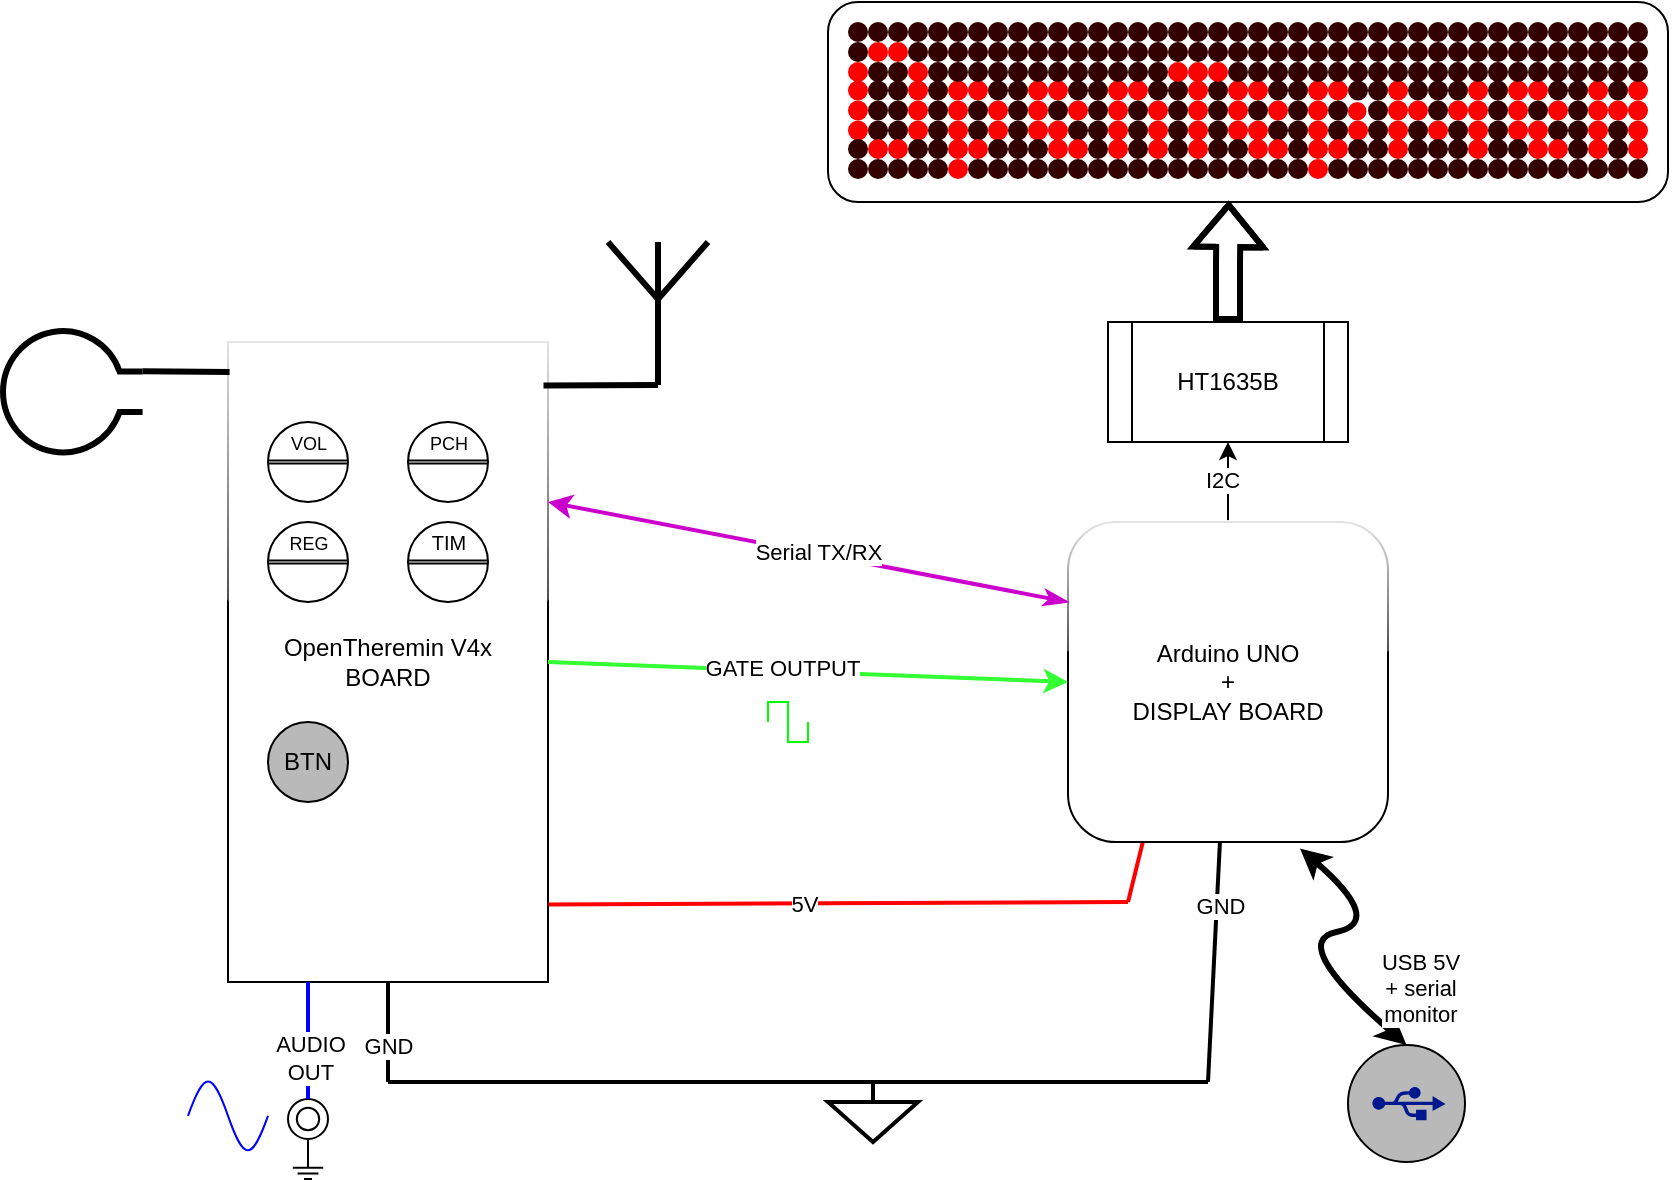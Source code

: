 <mxfile version="28.0.6">
  <diagram name="Page-1" id="_wlD32SxArvHnDIvZRhB">
    <mxGraphModel dx="1426" dy="859" grid="1" gridSize="10" guides="1" tooltips="1" connect="1" arrows="1" fold="1" page="1" pageScale="1" pageWidth="850" pageHeight="1100" math="0" shadow="0">
      <root>
        <mxCell id="0" />
        <mxCell id="1" parent="0" />
        <mxCell id="gjNsdtH0i1_UxAf90j_M-17" value="" style="endArrow=none;html=1;rounded=0;entryX=0.475;entryY=0.996;entryDx=0;entryDy=0;entryPerimeter=0;strokeWidth=2;" parent="1" target="gjNsdtH0i1_UxAf90j_M-2" edge="1">
          <mxGeometry width="50" height="50" relative="1" as="geometry">
            <mxPoint x="690" y="590" as="sourcePoint" />
            <mxPoint x="700" y="460" as="targetPoint" />
          </mxGeometry>
        </mxCell>
        <mxCell id="gjNsdtH0i1_UxAf90j_M-20" value="GND" style="edgeLabel;html=1;align=center;verticalAlign=middle;resizable=0;points=[];" parent="gjNsdtH0i1_UxAf90j_M-17" vertex="1" connectable="0">
          <mxGeometry x="0.469" y="-1" relative="1" as="geometry">
            <mxPoint as="offset" />
          </mxGeometry>
        </mxCell>
        <mxCell id="gjNsdtH0i1_UxAf90j_M-40" value="" style="endArrow=none;html=1;rounded=0;entryX=0.235;entryY=0.995;entryDx=0;entryDy=0;strokeColor=#FF0000;strokeWidth=2;entryPerimeter=0;" parent="1" target="gjNsdtH0i1_UxAf90j_M-2" edge="1">
          <mxGeometry width="50" height="50" relative="1" as="geometry">
            <mxPoint x="650" y="500" as="sourcePoint" />
            <mxPoint x="460" y="370" as="targetPoint" />
          </mxGeometry>
        </mxCell>
        <mxCell id="gjNsdtH0i1_UxAf90j_M-1" value="OpenTheremin V4x&lt;div&gt;BOARD&lt;/div&gt;" style="whiteSpace=wrap;html=1;aspect=fixed;strokeColor=default;rounded=0;arcSize=0;glass=1;imageAspect=1;rotation=0;" parent="1" vertex="1">
          <mxGeometry x="200" y="220" width="160" height="320" as="geometry" />
        </mxCell>
        <mxCell id="gjNsdtH0i1_UxAf90j_M-412" style="edgeStyle=orthogonalEdgeStyle;rounded=0;orthogonalLoop=1;jettySize=auto;html=1;exitX=0.5;exitY=0;exitDx=0;exitDy=0;entryX=0.5;entryY=1;entryDx=0;entryDy=0;" parent="1" source="gjNsdtH0i1_UxAf90j_M-2" target="gjNsdtH0i1_UxAf90j_M-409" edge="1">
          <mxGeometry relative="1" as="geometry" />
        </mxCell>
        <mxCell id="gjNsdtH0i1_UxAf90j_M-413" value="I2C" style="edgeLabel;html=1;align=center;verticalAlign=middle;resizable=0;points=[];" parent="gjNsdtH0i1_UxAf90j_M-412" vertex="1" connectable="0">
          <mxGeometry x="0.05" y="3" relative="1" as="geometry">
            <mxPoint as="offset" />
          </mxGeometry>
        </mxCell>
        <mxCell id="gjNsdtH0i1_UxAf90j_M-2" value="Arduino&amp;nbsp;&lt;span style=&quot;background-color: transparent; color: light-dark(rgb(0, 0, 0), rgb(255, 255, 255));&quot;&gt;UNO&lt;/span&gt;&lt;div&gt;+&lt;/div&gt;&lt;div&gt;DISPLAY BOARD&lt;/div&gt;" style="whiteSpace=wrap;html=1;aspect=fixed;glass=1;rounded=1;" parent="1" vertex="1">
          <mxGeometry x="620" y="310" width="160" height="160" as="geometry" />
        </mxCell>
        <mxCell id="gjNsdtH0i1_UxAf90j_M-4" value="" style="endArrow=classicThin;html=1;rounded=0;exitX=1;exitY=0.25;exitDx=0;exitDy=0;entryX=0;entryY=0.25;entryDx=0;entryDy=0;startArrow=classic;startFill=1;endFill=1;strokeWidth=2;strokeColor=#CC00CC;" parent="1" source="gjNsdtH0i1_UxAf90j_M-1" target="gjNsdtH0i1_UxAf90j_M-2" edge="1">
          <mxGeometry width="50" height="50" relative="1" as="geometry">
            <mxPoint x="410" y="470" as="sourcePoint" />
            <mxPoint x="460" y="420" as="targetPoint" />
          </mxGeometry>
        </mxCell>
        <mxCell id="gjNsdtH0i1_UxAf90j_M-5" value="Serial TX/RX" style="edgeLabel;html=1;align=center;verticalAlign=middle;resizable=0;points=[];" parent="gjNsdtH0i1_UxAf90j_M-4" vertex="1" connectable="0">
          <mxGeometry x="0.038" y="1" relative="1" as="geometry">
            <mxPoint as="offset" />
          </mxGeometry>
        </mxCell>
        <mxCell id="gjNsdtH0i1_UxAf90j_M-6" value="" style="endArrow=classic;html=1;rounded=0;exitX=1;exitY=0.5;exitDx=0;exitDy=0;entryX=0;entryY=0.5;entryDx=0;entryDy=0;strokeWidth=2;strokeColor=#33FF33;" parent="1" source="gjNsdtH0i1_UxAf90j_M-1" target="gjNsdtH0i1_UxAf90j_M-2" edge="1">
          <mxGeometry width="50" height="50" relative="1" as="geometry">
            <mxPoint x="410" y="470" as="sourcePoint" />
            <mxPoint x="460" y="420" as="targetPoint" />
          </mxGeometry>
        </mxCell>
        <mxCell id="gjNsdtH0i1_UxAf90j_M-7" value="GATE OUTPUT" style="edgeLabel;html=1;align=center;verticalAlign=middle;resizable=0;points=[];" parent="gjNsdtH0i1_UxAf90j_M-6" vertex="1" connectable="0">
          <mxGeometry x="-0.099" y="2" relative="1" as="geometry">
            <mxPoint as="offset" />
          </mxGeometry>
        </mxCell>
        <mxCell id="gjNsdtH0i1_UxAf90j_M-10" value="" style="pointerEvents=1;verticalLabelPosition=bottom;shadow=0;dashed=0;align=center;html=1;verticalAlign=top;shape=mxgraph.electrical.signal_sources.signal_ground;strokeWidth=2;" parent="1" vertex="1">
          <mxGeometry x="500" y="590" width="45" height="30" as="geometry" />
        </mxCell>
        <mxCell id="gjNsdtH0i1_UxAf90j_M-14" value="" style="curved=1;endArrow=classic;html=1;rounded=0;startArrow=classic;startFill=1;strokeWidth=3;entryX=0.725;entryY=1.02;entryDx=0;entryDy=0;entryPerimeter=0;exitX=0.5;exitY=0;exitDx=0;exitDy=0;" parent="1" source="gjNsdtH0i1_UxAf90j_M-12" target="gjNsdtH0i1_UxAf90j_M-2" edge="1">
          <mxGeometry width="50" height="50" relative="1" as="geometry">
            <mxPoint x="808.5" y="640" as="sourcePoint" />
            <mxPoint x="738.5" y="450" as="targetPoint" />
            <Array as="points">
              <mxPoint x="730" y="520" />
              <mxPoint x="778.5" y="510" />
            </Array>
          </mxGeometry>
        </mxCell>
        <mxCell id="gjNsdtH0i1_UxAf90j_M-15" value="USB 5V&lt;div&gt;+ serial&lt;/div&gt;&lt;div&gt;monitor&lt;/div&gt;" style="edgeLabel;html=1;align=center;verticalAlign=middle;resizable=0;points=[];" parent="gjNsdtH0i1_UxAf90j_M-14" vertex="1" connectable="0">
          <mxGeometry x="-0.223" y="7" relative="1" as="geometry">
            <mxPoint x="65" y="13" as="offset" />
          </mxGeometry>
        </mxCell>
        <mxCell id="gjNsdtH0i1_UxAf90j_M-16" value="" style="endArrow=none;html=1;rounded=0;entryX=0.5;entryY=1;entryDx=0;entryDy=0;strokeWidth=2;" parent="1" target="gjNsdtH0i1_UxAf90j_M-1" edge="1">
          <mxGeometry width="50" height="50" relative="1" as="geometry">
            <mxPoint x="280" y="590" as="sourcePoint" />
            <mxPoint x="330" y="560" as="targetPoint" />
          </mxGeometry>
        </mxCell>
        <mxCell id="gjNsdtH0i1_UxAf90j_M-21" value="GND" style="edgeLabel;html=1;align=center;verticalAlign=middle;resizable=0;points=[];" parent="gjNsdtH0i1_UxAf90j_M-16" vertex="1" connectable="0">
          <mxGeometry x="-0.281" relative="1" as="geometry">
            <mxPoint as="offset" />
          </mxGeometry>
        </mxCell>
        <mxCell id="gjNsdtH0i1_UxAf90j_M-18" value="" style="endArrow=none;html=1;rounded=0;entryX=0.5;entryY=0;entryDx=0;entryDy=0;entryPerimeter=0;strokeWidth=2;" parent="1" target="gjNsdtH0i1_UxAf90j_M-10" edge="1">
          <mxGeometry width="50" height="50" relative="1" as="geometry">
            <mxPoint x="280" y="590" as="sourcePoint" />
            <mxPoint x="430" y="370" as="targetPoint" />
          </mxGeometry>
        </mxCell>
        <mxCell id="gjNsdtH0i1_UxAf90j_M-19" value="" style="endArrow=none;html=1;rounded=0;exitX=0.5;exitY=0;exitDx=0;exitDy=0;exitPerimeter=0;strokeWidth=2;" parent="1" source="gjNsdtH0i1_UxAf90j_M-10" edge="1">
          <mxGeometry width="50" height="50" relative="1" as="geometry">
            <mxPoint x="380" y="420" as="sourcePoint" />
            <mxPoint x="690" y="590" as="targetPoint" />
          </mxGeometry>
        </mxCell>
        <mxCell id="gjNsdtH0i1_UxAf90j_M-23" value="" style="pointerEvents=1;verticalLabelPosition=bottom;shadow=0;dashed=0;align=center;html=1;verticalAlign=top;shape=mxgraph.electrical.waveforms.square_wave;strokeColor=#00FF00;" parent="1" vertex="1">
          <mxGeometry x="470" y="400" width="20" height="20" as="geometry" />
        </mxCell>
        <mxCell id="gjNsdtH0i1_UxAf90j_M-24" value="" style="pointerEvents=1;verticalLabelPosition=bottom;shadow=0;dashed=0;align=center;html=1;verticalAlign=top;shape=mxgraph.electrical.waveforms.sine_wave;strokeColor=#0000FF;" parent="1" vertex="1">
          <mxGeometry x="180" y="584" width="40" height="46" as="geometry" />
        </mxCell>
        <mxCell id="gjNsdtH0i1_UxAf90j_M-25" value="" style="pointerEvents=1;verticalLabelPosition=bottom;shadow=0;dashed=0;align=center;html=1;verticalAlign=top;shape=mxgraph.electrical.miscellaneous.shielded_jack_plug" parent="1" vertex="1">
          <mxGeometry x="230" y="598.5" width="20" height="40" as="geometry" />
        </mxCell>
        <mxCell id="gjNsdtH0i1_UxAf90j_M-26" value="" style="endArrow=none;html=1;rounded=0;entryX=0.25;entryY=1;entryDx=0;entryDy=0;exitX=0.5;exitY=0;exitDx=0;exitDy=0;exitPerimeter=0;strokeColor=#0000FF;strokeWidth=2;" parent="1" source="gjNsdtH0i1_UxAf90j_M-25" target="gjNsdtH0i1_UxAf90j_M-1" edge="1">
          <mxGeometry width="50" height="50" relative="1" as="geometry">
            <mxPoint x="390" y="430" as="sourcePoint" />
            <mxPoint x="430" y="370" as="targetPoint" />
          </mxGeometry>
        </mxCell>
        <mxCell id="gjNsdtH0i1_UxAf90j_M-28" value="AUDIO&lt;div&gt;OUT&lt;/div&gt;" style="edgeLabel;html=1;align=center;verticalAlign=middle;resizable=0;points=[];" parent="gjNsdtH0i1_UxAf90j_M-26" vertex="1" connectable="0">
          <mxGeometry x="-0.282" y="-1" relative="1" as="geometry">
            <mxPoint as="offset" />
          </mxGeometry>
        </mxCell>
        <mxCell id="gjNsdtH0i1_UxAf90j_M-29" value="" style="verticalLabelPosition=bottom;shadow=0;dashed=0;align=center;html=1;verticalAlign=top;shape=mxgraph.electrical.radio.aerial_-_antenna_1;strokeWidth=3;" parent="1" vertex="1">
          <mxGeometry x="390" y="170" width="50" height="71.5" as="geometry" />
        </mxCell>
        <mxCell id="gjNsdtH0i1_UxAf90j_M-30" value="" style="verticalLabelPosition=bottom;shadow=0;dashed=0;align=center;html=1;verticalAlign=top;shape=mxgraph.electrical.radio.loop_antenna;rotation=-90;strokeWidth=3;" parent="1" vertex="1">
          <mxGeometry x="90" y="210" width="64.8" height="69.78" as="geometry" />
        </mxCell>
        <mxCell id="gjNsdtH0i1_UxAf90j_M-31" value="" style="endArrow=none;html=1;rounded=0;exitX=0.658;exitY=1;exitDx=0;exitDy=0;exitPerimeter=0;entryX=0.005;entryY=0.047;entryDx=0;entryDy=0;entryPerimeter=0;strokeWidth=3;" parent="1" source="gjNsdtH0i1_UxAf90j_M-30" target="gjNsdtH0i1_UxAf90j_M-1" edge="1">
          <mxGeometry width="50" height="50" relative="1" as="geometry">
            <mxPoint x="380" y="350" as="sourcePoint" />
            <mxPoint x="430" y="300" as="targetPoint" />
          </mxGeometry>
        </mxCell>
        <mxCell id="gjNsdtH0i1_UxAf90j_M-32" value="" style="endArrow=none;html=1;rounded=0;entryX=0.986;entryY=0.068;entryDx=0;entryDy=0;exitX=0.5;exitY=1;exitDx=0;exitDy=0;exitPerimeter=0;entryPerimeter=0;strokeWidth=3;" parent="1" source="gjNsdtH0i1_UxAf90j_M-29" target="gjNsdtH0i1_UxAf90j_M-1" edge="1">
          <mxGeometry width="50" height="50" relative="1" as="geometry">
            <mxPoint x="310" y="200" as="sourcePoint" />
            <mxPoint x="430" y="300" as="targetPoint" />
          </mxGeometry>
        </mxCell>
        <mxCell id="gjNsdtH0i1_UxAf90j_M-33" value="&lt;div style=&quot;line-height: 100%;&quot;&gt;&lt;table cellpadding=&quot;4&quot; cellspacing=&quot;0&quot; border=&quot;0&quot; style=&quot;width: 100%; height: 100%;&quot;&gt;&lt;tbody&gt;&lt;tr&gt;&lt;td&gt;&lt;font style=&quot;font-size: 9px;&quot;&gt;VOL&lt;/font&gt;&lt;/td&gt;&lt;/tr&gt;&lt;tr&gt;&lt;td&gt;&lt;font size=&quot;3&quot;&gt;&lt;br&gt;&lt;/font&gt;&lt;/td&gt;&lt;/tr&gt;&lt;/tbody&gt;&lt;/table&gt;&lt;/div&gt;" style="html=1;outlineConnect=0;align=center;dashed=0;aspect=fixed;shape=mxgraph.pid2inst.discInst;mounting=local" parent="1" vertex="1">
          <mxGeometry x="220" y="260" width="40" height="40" as="geometry" />
        </mxCell>
        <mxCell id="gjNsdtH0i1_UxAf90j_M-34" value="&lt;div style=&quot;line-height: 100%;&quot;&gt;&lt;table cellpadding=&quot;4&quot; cellspacing=&quot;0&quot; border=&quot;0&quot; style=&quot;width: 100%; height: 100%;&quot;&gt;&lt;tbody&gt;&lt;tr&gt;&lt;td&gt;&lt;font style=&quot;font-size: 9px;&quot;&gt;PCH&lt;/font&gt;&lt;/td&gt;&lt;/tr&gt;&lt;tr&gt;&lt;td&gt;&lt;font size=&quot;3&quot;&gt;&lt;br&gt;&lt;/font&gt;&lt;/td&gt;&lt;/tr&gt;&lt;/tbody&gt;&lt;/table&gt;&lt;/div&gt;" style="html=1;outlineConnect=0;align=center;dashed=0;aspect=fixed;shape=mxgraph.pid2inst.discInst;mounting=local" parent="1" vertex="1">
          <mxGeometry x="290" y="260" width="40" height="40" as="geometry" />
        </mxCell>
        <mxCell id="gjNsdtH0i1_UxAf90j_M-35" value="&lt;div style=&quot;line-height: 100%;&quot;&gt;&lt;table cellpadding=&quot;4&quot; cellspacing=&quot;0&quot; border=&quot;0&quot; style=&quot;width: 100%; height: 100%;&quot;&gt;&lt;tbody&gt;&lt;tr&gt;&lt;td&gt;&lt;font style=&quot;font-size: 9px;&quot;&gt;REG&lt;/font&gt;&lt;/td&gt;&lt;/tr&gt;&lt;tr&gt;&lt;td&gt;&lt;font size=&quot;3&quot;&gt;&lt;br&gt;&lt;/font&gt;&lt;/td&gt;&lt;/tr&gt;&lt;/tbody&gt;&lt;/table&gt;&lt;/div&gt;" style="html=1;outlineConnect=0;align=center;dashed=0;aspect=fixed;shape=mxgraph.pid2inst.discInst;mounting=local" parent="1" vertex="1">
          <mxGeometry x="220" y="310" width="40" height="40" as="geometry" />
        </mxCell>
        <mxCell id="gjNsdtH0i1_UxAf90j_M-36" value="&lt;div style=&quot;line-height: 100%;&quot;&gt;&lt;table cellpadding=&quot;4&quot; cellspacing=&quot;0&quot; border=&quot;0&quot; style=&quot;width: 100%; height: 100%;&quot;&gt;&lt;tbody&gt;&lt;tr&gt;&lt;td&gt;&lt;font size=&quot;1&quot;&gt;TIM&lt;/font&gt;&lt;/td&gt;&lt;/tr&gt;&lt;tr&gt;&lt;td&gt;&lt;font size=&quot;3&quot;&gt;&lt;br&gt;&lt;/font&gt;&lt;/td&gt;&lt;/tr&gt;&lt;/tbody&gt;&lt;/table&gt;&lt;/div&gt;" style="html=1;outlineConnect=0;align=center;dashed=0;aspect=fixed;shape=mxgraph.pid2inst.discInst;mounting=local" parent="1" vertex="1">
          <mxGeometry x="290" y="310" width="40" height="40" as="geometry" />
        </mxCell>
        <mxCell id="gjNsdtH0i1_UxAf90j_M-38" value="&lt;font style=&quot;color: rgb(0, 0, 0);&quot;&gt;BTN&lt;/font&gt;" style="ellipse;whiteSpace=wrap;html=1;aspect=fixed;shadow=0;fillColor=#B9B9B9;" parent="1" vertex="1">
          <mxGeometry x="220" y="410" width="40" height="40" as="geometry" />
        </mxCell>
        <mxCell id="gjNsdtH0i1_UxAf90j_M-39" value="" style="endArrow=none;html=1;rounded=0;exitX=1.002;exitY=0.879;exitDx=0;exitDy=0;exitPerimeter=0;strokeColor=#FF0000;strokeWidth=2;" parent="1" source="gjNsdtH0i1_UxAf90j_M-1" edge="1">
          <mxGeometry width="50" height="50" relative="1" as="geometry">
            <mxPoint x="380" y="500" as="sourcePoint" />
            <mxPoint x="650" y="500" as="targetPoint" />
          </mxGeometry>
        </mxCell>
        <mxCell id="gjNsdtH0i1_UxAf90j_M-41" value="5V" style="edgeLabel;html=1;align=center;verticalAlign=middle;resizable=0;points=[];" parent="gjNsdtH0i1_UxAf90j_M-39" vertex="1" connectable="0">
          <mxGeometry x="-0.121" relative="1" as="geometry">
            <mxPoint as="offset" />
          </mxGeometry>
        </mxCell>
        <mxCell id="gjNsdtH0i1_UxAf90j_M-47" value="" style="group" parent="1" vertex="1" connectable="0">
          <mxGeometry x="760" y="571.5" width="58.5" height="58.5" as="geometry" />
        </mxCell>
        <mxCell id="gjNsdtH0i1_UxAf90j_M-12" value="" style="ellipse;whiteSpace=wrap;html=1;aspect=fixed;fillColor=#B9B9B9;" parent="gjNsdtH0i1_UxAf90j_M-47" vertex="1">
          <mxGeometry width="58.5" height="58.5" as="geometry" />
        </mxCell>
        <mxCell id="gjNsdtH0i1_UxAf90j_M-11" value="" style="sketch=0;aspect=fixed;pointerEvents=1;shadow=0;dashed=0;html=1;strokeColor=none;labelPosition=center;verticalLabelPosition=bottom;verticalAlign=top;align=center;fillColor=#00188D;shape=mxgraph.mscae.enterprise.usb" parent="gjNsdtH0i1_UxAf90j_M-47" vertex="1">
          <mxGeometry x="12.188" y="20.841" width="36.562" height="16.819" as="geometry" />
        </mxCell>
        <mxCell id="gjNsdtH0i1_UxAf90j_M-405" value="" style="group" parent="1" vertex="1" connectable="0">
          <mxGeometry x="500" y="50" width="420" height="100" as="geometry" />
        </mxCell>
        <mxCell id="gjNsdtH0i1_UxAf90j_M-44" value="" style="rounded=1;whiteSpace=wrap;html=1;" parent="gjNsdtH0i1_UxAf90j_M-405" vertex="1">
          <mxGeometry width="420" height="100" as="geometry" />
        </mxCell>
        <mxCell id="gjNsdtH0i1_UxAf90j_M-337" value="" style="ellipse;whiteSpace=wrap;html=1;aspect=fixed;strokeColor=none;fillColor=#330000;container=0;" parent="gjNsdtH0i1_UxAf90j_M-405" vertex="1">
          <mxGeometry x="290" y="10" width="10" height="10" as="geometry" />
        </mxCell>
        <mxCell id="gjNsdtH0i1_UxAf90j_M-50" value="" style="ellipse;whiteSpace=wrap;html=1;aspect=fixed;strokeColor=none;fillColor=#FF0000;container=0;" parent="gjNsdtH0i1_UxAf90j_M-405" vertex="1">
          <mxGeometry x="10" y="39.25" width="10" height="10" as="geometry" />
        </mxCell>
        <mxCell id="gjNsdtH0i1_UxAf90j_M-51" value="" style="ellipse;whiteSpace=wrap;html=1;aspect=fixed;strokeColor=none;fillColor=#FF0000;container=0;" parent="gjNsdtH0i1_UxAf90j_M-405" vertex="1">
          <mxGeometry x="10" y="49.25" width="10" height="10" as="geometry" />
        </mxCell>
        <mxCell id="gjNsdtH0i1_UxAf90j_M-52" value="" style="ellipse;whiteSpace=wrap;html=1;aspect=fixed;strokeColor=none;fillColor=#FF0000;container=0;" parent="gjNsdtH0i1_UxAf90j_M-405" vertex="1">
          <mxGeometry x="10" y="59.25" width="10" height="10" as="geometry" />
        </mxCell>
        <mxCell id="gjNsdtH0i1_UxAf90j_M-53" value="" style="ellipse;whiteSpace=wrap;html=1;aspect=fixed;strokeColor=none;fillColor=#330000;container=0;" parent="gjNsdtH0i1_UxAf90j_M-405" vertex="1">
          <mxGeometry x="10" y="68.5" width="10" height="10" as="geometry" />
        </mxCell>
        <mxCell id="gjNsdtH0i1_UxAf90j_M-54" value="" style="ellipse;whiteSpace=wrap;html=1;aspect=fixed;strokeColor=none;fillColor=#330000;container=0;" parent="gjNsdtH0i1_UxAf90j_M-405" vertex="1">
          <mxGeometry x="10" y="78.5" width="10" height="10" as="geometry" />
        </mxCell>
        <mxCell id="gjNsdtH0i1_UxAf90j_M-55" value="" style="ellipse;whiteSpace=wrap;html=1;aspect=fixed;strokeColor=none;fillColor=#FF0000;container=0;" parent="gjNsdtH0i1_UxAf90j_M-405" vertex="1">
          <mxGeometry x="10" y="30" width="10" height="10" as="geometry" />
        </mxCell>
        <mxCell id="gjNsdtH0i1_UxAf90j_M-58" value="" style="ellipse;whiteSpace=wrap;html=1;aspect=fixed;strokeColor=none;fillColor=#330000;container=0;" parent="gjNsdtH0i1_UxAf90j_M-405" vertex="1">
          <mxGeometry x="20" y="39.25" width="10" height="10" as="geometry" />
        </mxCell>
        <mxCell id="gjNsdtH0i1_UxAf90j_M-59" value="" style="ellipse;whiteSpace=wrap;html=1;aspect=fixed;strokeColor=none;fillColor=#330000;container=0;" parent="gjNsdtH0i1_UxAf90j_M-405" vertex="1">
          <mxGeometry x="20" y="49.25" width="10" height="10" as="geometry" />
        </mxCell>
        <mxCell id="gjNsdtH0i1_UxAf90j_M-60" value="" style="ellipse;whiteSpace=wrap;html=1;aspect=fixed;strokeColor=none;fillColor=#330000;container=0;" parent="gjNsdtH0i1_UxAf90j_M-405" vertex="1">
          <mxGeometry x="20" y="59.25" width="10" height="10" as="geometry" />
        </mxCell>
        <mxCell id="gjNsdtH0i1_UxAf90j_M-61" value="" style="ellipse;whiteSpace=wrap;html=1;aspect=fixed;strokeColor=none;fillColor=#FF0000;container=0;" parent="gjNsdtH0i1_UxAf90j_M-405" vertex="1">
          <mxGeometry x="20" y="68.5" width="10" height="10" as="geometry" />
        </mxCell>
        <mxCell id="gjNsdtH0i1_UxAf90j_M-62" value="" style="ellipse;whiteSpace=wrap;html=1;aspect=fixed;strokeColor=none;fillColor=#330000;container=0;" parent="gjNsdtH0i1_UxAf90j_M-405" vertex="1">
          <mxGeometry x="20" y="78.5" width="10" height="10" as="geometry" />
        </mxCell>
        <mxCell id="gjNsdtH0i1_UxAf90j_M-63" value="" style="ellipse;whiteSpace=wrap;html=1;aspect=fixed;strokeColor=none;fillColor=#330000;container=0;" parent="gjNsdtH0i1_UxAf90j_M-405" vertex="1">
          <mxGeometry x="20" y="30" width="10" height="10" as="geometry" />
        </mxCell>
        <mxCell id="gjNsdtH0i1_UxAf90j_M-65" value="" style="ellipse;whiteSpace=wrap;html=1;aspect=fixed;strokeColor=none;fillColor=#330000;container=0;" parent="gjNsdtH0i1_UxAf90j_M-405" vertex="1">
          <mxGeometry x="30" y="39.25" width="10" height="10" as="geometry" />
        </mxCell>
        <mxCell id="gjNsdtH0i1_UxAf90j_M-66" value="" style="ellipse;whiteSpace=wrap;html=1;aspect=fixed;strokeColor=none;fillColor=#330000;container=0;" parent="gjNsdtH0i1_UxAf90j_M-405" vertex="1">
          <mxGeometry x="30" y="49.25" width="10" height="10" as="geometry" />
        </mxCell>
        <mxCell id="gjNsdtH0i1_UxAf90j_M-67" value="" style="ellipse;whiteSpace=wrap;html=1;aspect=fixed;strokeColor=none;fillColor=#330000;container=0;" parent="gjNsdtH0i1_UxAf90j_M-405" vertex="1">
          <mxGeometry x="30" y="59.25" width="10" height="10" as="geometry" />
        </mxCell>
        <mxCell id="gjNsdtH0i1_UxAf90j_M-68" value="" style="ellipse;whiteSpace=wrap;html=1;aspect=fixed;strokeColor=none;fillColor=#FF0000;container=0;" parent="gjNsdtH0i1_UxAf90j_M-405" vertex="1">
          <mxGeometry x="30" y="68.5" width="10" height="10" as="geometry" />
        </mxCell>
        <mxCell id="gjNsdtH0i1_UxAf90j_M-69" value="" style="ellipse;whiteSpace=wrap;html=1;aspect=fixed;strokeColor=none;fillColor=#330000;container=0;" parent="gjNsdtH0i1_UxAf90j_M-405" vertex="1">
          <mxGeometry x="30" y="78.5" width="10" height="10" as="geometry" />
        </mxCell>
        <mxCell id="gjNsdtH0i1_UxAf90j_M-70" value="" style="ellipse;whiteSpace=wrap;html=1;aspect=fixed;strokeColor=none;fillColor=#330000;container=0;" parent="gjNsdtH0i1_UxAf90j_M-405" vertex="1">
          <mxGeometry x="30" y="30" width="10" height="10" as="geometry" />
        </mxCell>
        <mxCell id="gjNsdtH0i1_UxAf90j_M-72" value="" style="ellipse;whiteSpace=wrap;html=1;aspect=fixed;strokeColor=none;fillColor=#FF0000;container=0;" parent="gjNsdtH0i1_UxAf90j_M-405" vertex="1">
          <mxGeometry x="40" y="39.25" width="10" height="10" as="geometry" />
        </mxCell>
        <mxCell id="gjNsdtH0i1_UxAf90j_M-73" value="" style="ellipse;whiteSpace=wrap;html=1;aspect=fixed;strokeColor=none;fillColor=#FF0000;container=0;" parent="gjNsdtH0i1_UxAf90j_M-405" vertex="1">
          <mxGeometry x="40" y="49.25" width="10" height="10" as="geometry" />
        </mxCell>
        <mxCell id="gjNsdtH0i1_UxAf90j_M-74" value="" style="ellipse;whiteSpace=wrap;html=1;aspect=fixed;strokeColor=none;fillColor=#FF0000;container=0;" parent="gjNsdtH0i1_UxAf90j_M-405" vertex="1">
          <mxGeometry x="40" y="59.25" width="10" height="10" as="geometry" />
        </mxCell>
        <mxCell id="gjNsdtH0i1_UxAf90j_M-75" value="" style="ellipse;whiteSpace=wrap;html=1;aspect=fixed;strokeColor=none;fillColor=#330000;container=0;" parent="gjNsdtH0i1_UxAf90j_M-405" vertex="1">
          <mxGeometry x="40" y="68.5" width="10" height="10" as="geometry" />
        </mxCell>
        <mxCell id="gjNsdtH0i1_UxAf90j_M-76" value="" style="ellipse;whiteSpace=wrap;html=1;aspect=fixed;strokeColor=none;fillColor=#330000;container=0;" parent="gjNsdtH0i1_UxAf90j_M-405" vertex="1">
          <mxGeometry x="40" y="78.5" width="10" height="10" as="geometry" />
        </mxCell>
        <mxCell id="gjNsdtH0i1_UxAf90j_M-77" value="" style="ellipse;whiteSpace=wrap;html=1;aspect=fixed;strokeColor=none;fillColor=#FF0000;container=0;" parent="gjNsdtH0i1_UxAf90j_M-405" vertex="1">
          <mxGeometry x="40" y="30" width="10" height="10" as="geometry" />
        </mxCell>
        <mxCell id="gjNsdtH0i1_UxAf90j_M-79" value="" style="ellipse;whiteSpace=wrap;html=1;aspect=fixed;strokeColor=none;fillColor=#330000;container=0;" parent="gjNsdtH0i1_UxAf90j_M-405" vertex="1">
          <mxGeometry x="50" y="39.25" width="10" height="10" as="geometry" />
        </mxCell>
        <mxCell id="gjNsdtH0i1_UxAf90j_M-80" value="" style="ellipse;whiteSpace=wrap;html=1;aspect=fixed;strokeColor=none;fillColor=#330000;container=0;" parent="gjNsdtH0i1_UxAf90j_M-405" vertex="1">
          <mxGeometry x="50" y="49.25" width="10" height="10" as="geometry" />
        </mxCell>
        <mxCell id="gjNsdtH0i1_UxAf90j_M-81" value="" style="ellipse;whiteSpace=wrap;html=1;aspect=fixed;strokeColor=none;fillColor=#330000;container=0;" parent="gjNsdtH0i1_UxAf90j_M-405" vertex="1">
          <mxGeometry x="50" y="59.25" width="10" height="10" as="geometry" />
        </mxCell>
        <mxCell id="gjNsdtH0i1_UxAf90j_M-82" value="" style="ellipse;whiteSpace=wrap;html=1;aspect=fixed;strokeColor=none;fillColor=#330000;container=0;" parent="gjNsdtH0i1_UxAf90j_M-405" vertex="1">
          <mxGeometry x="50" y="68.5" width="10" height="10" as="geometry" />
        </mxCell>
        <mxCell id="gjNsdtH0i1_UxAf90j_M-83" value="" style="ellipse;whiteSpace=wrap;html=1;aspect=fixed;strokeColor=none;fillColor=#330000;container=0;" parent="gjNsdtH0i1_UxAf90j_M-405" vertex="1">
          <mxGeometry x="50" y="78.5" width="10" height="10" as="geometry" />
        </mxCell>
        <mxCell id="gjNsdtH0i1_UxAf90j_M-84" value="" style="ellipse;whiteSpace=wrap;html=1;aspect=fixed;strokeColor=none;fillColor=#330000;container=0;" parent="gjNsdtH0i1_UxAf90j_M-405" vertex="1">
          <mxGeometry x="50" y="30" width="10" height="10" as="geometry" />
        </mxCell>
        <mxCell id="gjNsdtH0i1_UxAf90j_M-86" value="" style="ellipse;whiteSpace=wrap;html=1;aspect=fixed;strokeColor=none;fillColor=#FF0000;container=0;" parent="gjNsdtH0i1_UxAf90j_M-405" vertex="1">
          <mxGeometry x="60" y="39.25" width="10" height="10" as="geometry" />
        </mxCell>
        <mxCell id="gjNsdtH0i1_UxAf90j_M-87" value="" style="ellipse;whiteSpace=wrap;html=1;aspect=fixed;strokeColor=none;fillColor=#FF0000;container=0;" parent="gjNsdtH0i1_UxAf90j_M-405" vertex="1">
          <mxGeometry x="60" y="49.25" width="10" height="10" as="geometry" />
        </mxCell>
        <mxCell id="gjNsdtH0i1_UxAf90j_M-88" value="" style="ellipse;whiteSpace=wrap;html=1;aspect=fixed;strokeColor=none;fillColor=#FF0000;container=0;" parent="gjNsdtH0i1_UxAf90j_M-405" vertex="1">
          <mxGeometry x="60" y="59.25" width="10" height="10" as="geometry" />
        </mxCell>
        <mxCell id="gjNsdtH0i1_UxAf90j_M-89" value="" style="ellipse;whiteSpace=wrap;html=1;aspect=fixed;strokeColor=none;fillColor=#FF0000;container=0;" parent="gjNsdtH0i1_UxAf90j_M-405" vertex="1">
          <mxGeometry x="60" y="68.5" width="10" height="10" as="geometry" />
        </mxCell>
        <mxCell id="gjNsdtH0i1_UxAf90j_M-90" value="" style="ellipse;whiteSpace=wrap;html=1;aspect=fixed;strokeColor=none;fillColor=#FF0000;container=0;" parent="gjNsdtH0i1_UxAf90j_M-405" vertex="1">
          <mxGeometry x="60" y="78.5" width="10" height="10" as="geometry" />
        </mxCell>
        <mxCell id="gjNsdtH0i1_UxAf90j_M-91" value="" style="ellipse;whiteSpace=wrap;html=1;aspect=fixed;strokeColor=none;fillColor=#330000;container=0;" parent="gjNsdtH0i1_UxAf90j_M-405" vertex="1">
          <mxGeometry x="60" y="30" width="10" height="10" as="geometry" />
        </mxCell>
        <mxCell id="gjNsdtH0i1_UxAf90j_M-93" value="" style="ellipse;whiteSpace=wrap;html=1;aspect=fixed;strokeColor=none;fillColor=#FF0000;container=0;" parent="gjNsdtH0i1_UxAf90j_M-405" vertex="1">
          <mxGeometry x="70" y="39.25" width="10" height="10" as="geometry" />
        </mxCell>
        <mxCell id="gjNsdtH0i1_UxAf90j_M-94" value="" style="ellipse;whiteSpace=wrap;html=1;aspect=fixed;strokeColor=none;fillColor=#330000;container=0;" parent="gjNsdtH0i1_UxAf90j_M-405" vertex="1">
          <mxGeometry x="70" y="49.25" width="10" height="10" as="geometry" />
        </mxCell>
        <mxCell id="gjNsdtH0i1_UxAf90j_M-95" value="" style="ellipse;whiteSpace=wrap;html=1;aspect=fixed;strokeColor=none;fillColor=#330000;container=0;" parent="gjNsdtH0i1_UxAf90j_M-405" vertex="1">
          <mxGeometry x="70" y="59.25" width="10" height="10" as="geometry" />
        </mxCell>
        <mxCell id="gjNsdtH0i1_UxAf90j_M-96" value="" style="ellipse;whiteSpace=wrap;html=1;aspect=fixed;strokeColor=none;fillColor=#FF0000;container=0;" parent="gjNsdtH0i1_UxAf90j_M-405" vertex="1">
          <mxGeometry x="70" y="68.5" width="10" height="10" as="geometry" />
        </mxCell>
        <mxCell id="gjNsdtH0i1_UxAf90j_M-97" value="" style="ellipse;whiteSpace=wrap;html=1;aspect=fixed;strokeColor=none;fillColor=#330000;container=0;" parent="gjNsdtH0i1_UxAf90j_M-405" vertex="1">
          <mxGeometry x="70" y="78.5" width="10" height="10" as="geometry" />
        </mxCell>
        <mxCell id="gjNsdtH0i1_UxAf90j_M-98" value="" style="ellipse;whiteSpace=wrap;html=1;aspect=fixed;strokeColor=none;fillColor=#330000;container=0;" parent="gjNsdtH0i1_UxAf90j_M-405" vertex="1">
          <mxGeometry x="70" y="30" width="10" height="10" as="geometry" />
        </mxCell>
        <mxCell id="gjNsdtH0i1_UxAf90j_M-100" value="" style="ellipse;whiteSpace=wrap;html=1;aspect=fixed;strokeColor=none;fillColor=#330000;container=0;" parent="gjNsdtH0i1_UxAf90j_M-405" vertex="1">
          <mxGeometry x="80" y="39.25" width="10" height="10" as="geometry" />
        </mxCell>
        <mxCell id="gjNsdtH0i1_UxAf90j_M-101" value="" style="ellipse;whiteSpace=wrap;html=1;aspect=fixed;strokeColor=none;fillColor=#FF0000;container=0;" parent="gjNsdtH0i1_UxAf90j_M-405" vertex="1">
          <mxGeometry x="80" y="49.25" width="10" height="10" as="geometry" />
        </mxCell>
        <mxCell id="gjNsdtH0i1_UxAf90j_M-102" value="" style="ellipse;whiteSpace=wrap;html=1;aspect=fixed;strokeColor=none;fillColor=#FF0000;container=0;" parent="gjNsdtH0i1_UxAf90j_M-405" vertex="1">
          <mxGeometry x="80" y="59.25" width="10" height="10" as="geometry" />
        </mxCell>
        <mxCell id="gjNsdtH0i1_UxAf90j_M-103" value="" style="ellipse;whiteSpace=wrap;html=1;aspect=fixed;strokeColor=none;fillColor=#330000;container=0;" parent="gjNsdtH0i1_UxAf90j_M-405" vertex="1">
          <mxGeometry x="80" y="68.5" width="10" height="10" as="geometry" />
        </mxCell>
        <mxCell id="gjNsdtH0i1_UxAf90j_M-104" value="" style="ellipse;whiteSpace=wrap;html=1;aspect=fixed;strokeColor=none;fillColor=#330000;container=0;" parent="gjNsdtH0i1_UxAf90j_M-405" vertex="1">
          <mxGeometry x="80" y="78.5" width="10" height="10" as="geometry" />
        </mxCell>
        <mxCell id="gjNsdtH0i1_UxAf90j_M-105" value="" style="ellipse;whiteSpace=wrap;html=1;aspect=fixed;strokeColor=none;fillColor=#330000;container=0;" parent="gjNsdtH0i1_UxAf90j_M-405" vertex="1">
          <mxGeometry x="80" y="30" width="10" height="10" as="geometry" />
        </mxCell>
        <mxCell id="gjNsdtH0i1_UxAf90j_M-107" value="" style="ellipse;whiteSpace=wrap;html=1;aspect=fixed;strokeColor=none;fillColor=#330000;container=0;" parent="gjNsdtH0i1_UxAf90j_M-405" vertex="1">
          <mxGeometry x="90" y="39.25" width="10" height="10" as="geometry" />
        </mxCell>
        <mxCell id="gjNsdtH0i1_UxAf90j_M-108" value="" style="ellipse;whiteSpace=wrap;html=1;aspect=fixed;strokeColor=none;fillColor=#330000;container=0;" parent="gjNsdtH0i1_UxAf90j_M-405" vertex="1">
          <mxGeometry x="90" y="49.25" width="10" height="10" as="geometry" />
        </mxCell>
        <mxCell id="gjNsdtH0i1_UxAf90j_M-109" value="" style="ellipse;whiteSpace=wrap;html=1;aspect=fixed;strokeColor=none;fillColor=#330000;container=0;" parent="gjNsdtH0i1_UxAf90j_M-405" vertex="1">
          <mxGeometry x="90" y="59.25" width="10" height="10" as="geometry" />
        </mxCell>
        <mxCell id="gjNsdtH0i1_UxAf90j_M-110" value="" style="ellipse;whiteSpace=wrap;html=1;aspect=fixed;strokeColor=none;fillColor=#330000;container=0;" parent="gjNsdtH0i1_UxAf90j_M-405" vertex="1">
          <mxGeometry x="90" y="68.5" width="10" height="10" as="geometry" />
        </mxCell>
        <mxCell id="gjNsdtH0i1_UxAf90j_M-111" value="" style="ellipse;whiteSpace=wrap;html=1;aspect=fixed;strokeColor=none;fillColor=#330000;container=0;" parent="gjNsdtH0i1_UxAf90j_M-405" vertex="1">
          <mxGeometry x="90" y="78.5" width="10" height="10" as="geometry" />
        </mxCell>
        <mxCell id="gjNsdtH0i1_UxAf90j_M-112" value="" style="ellipse;whiteSpace=wrap;html=1;aspect=fixed;strokeColor=none;fillColor=#330000;container=0;" parent="gjNsdtH0i1_UxAf90j_M-405" vertex="1">
          <mxGeometry x="90" y="30" width="10" height="10" as="geometry" />
        </mxCell>
        <mxCell id="gjNsdtH0i1_UxAf90j_M-114" value="" style="ellipse;whiteSpace=wrap;html=1;aspect=fixed;strokeColor=none;fillColor=#FF0000;container=0;" parent="gjNsdtH0i1_UxAf90j_M-405" vertex="1">
          <mxGeometry x="100" y="39.25" width="10" height="10" as="geometry" />
        </mxCell>
        <mxCell id="gjNsdtH0i1_UxAf90j_M-115" value="" style="ellipse;whiteSpace=wrap;html=1;aspect=fixed;strokeColor=none;fillColor=#FF0000;container=0;" parent="gjNsdtH0i1_UxAf90j_M-405" vertex="1">
          <mxGeometry x="100" y="49.25" width="10" height="10" as="geometry" />
        </mxCell>
        <mxCell id="gjNsdtH0i1_UxAf90j_M-116" value="" style="ellipse;whiteSpace=wrap;html=1;aspect=fixed;strokeColor=none;fillColor=#FF0000;container=0;" parent="gjNsdtH0i1_UxAf90j_M-405" vertex="1">
          <mxGeometry x="100" y="59.25" width="10" height="10" as="geometry" />
        </mxCell>
        <mxCell id="gjNsdtH0i1_UxAf90j_M-117" value="" style="ellipse;whiteSpace=wrap;html=1;aspect=fixed;strokeColor=none;fillColor=#330000;container=0;" parent="gjNsdtH0i1_UxAf90j_M-405" vertex="1">
          <mxGeometry x="100" y="68.5" width="10" height="10" as="geometry" />
        </mxCell>
        <mxCell id="gjNsdtH0i1_UxAf90j_M-118" value="" style="ellipse;whiteSpace=wrap;html=1;aspect=fixed;strokeColor=none;fillColor=#330000;container=0;" parent="gjNsdtH0i1_UxAf90j_M-405" vertex="1">
          <mxGeometry x="100" y="78.5" width="10" height="10" as="geometry" />
        </mxCell>
        <mxCell id="gjNsdtH0i1_UxAf90j_M-119" value="" style="ellipse;whiteSpace=wrap;html=1;aspect=fixed;strokeColor=none;fillColor=#330000;container=0;" parent="gjNsdtH0i1_UxAf90j_M-405" vertex="1">
          <mxGeometry x="100" y="30" width="10" height="10" as="geometry" />
        </mxCell>
        <mxCell id="gjNsdtH0i1_UxAf90j_M-122" value="" style="ellipse;whiteSpace=wrap;html=1;aspect=fixed;strokeColor=none;fillColor=#FF0000;container=0;" parent="gjNsdtH0i1_UxAf90j_M-405" vertex="1">
          <mxGeometry x="110" y="39.25" width="10" height="10" as="geometry" />
        </mxCell>
        <mxCell id="gjNsdtH0i1_UxAf90j_M-123" value="" style="ellipse;whiteSpace=wrap;html=1;aspect=fixed;strokeColor=none;fillColor=#330000;container=0;" parent="gjNsdtH0i1_UxAf90j_M-405" vertex="1">
          <mxGeometry x="110" y="49.25" width="10" height="10" as="geometry" />
        </mxCell>
        <mxCell id="gjNsdtH0i1_UxAf90j_M-124" value="" style="ellipse;whiteSpace=wrap;html=1;aspect=fixed;strokeColor=none;fillColor=#FF0000;container=0;" parent="gjNsdtH0i1_UxAf90j_M-405" vertex="1">
          <mxGeometry x="110" y="59.25" width="10" height="10" as="geometry" />
        </mxCell>
        <mxCell id="gjNsdtH0i1_UxAf90j_M-125" value="" style="ellipse;whiteSpace=wrap;html=1;aspect=fixed;strokeColor=none;fillColor=#FF0000;container=0;" parent="gjNsdtH0i1_UxAf90j_M-405" vertex="1">
          <mxGeometry x="110" y="68.5" width="10" height="10" as="geometry" />
        </mxCell>
        <mxCell id="gjNsdtH0i1_UxAf90j_M-126" value="" style="ellipse;whiteSpace=wrap;html=1;aspect=fixed;strokeColor=none;fillColor=#330000;container=0;" parent="gjNsdtH0i1_UxAf90j_M-405" vertex="1">
          <mxGeometry x="110" y="78.5" width="10" height="10" as="geometry" />
        </mxCell>
        <mxCell id="gjNsdtH0i1_UxAf90j_M-127" value="" style="ellipse;whiteSpace=wrap;html=1;aspect=fixed;strokeColor=none;fillColor=#330000;container=0;" parent="gjNsdtH0i1_UxAf90j_M-405" vertex="1">
          <mxGeometry x="110" y="30" width="10" height="10" as="geometry" />
        </mxCell>
        <mxCell id="gjNsdtH0i1_UxAf90j_M-129" value="" style="ellipse;whiteSpace=wrap;html=1;aspect=fixed;strokeColor=none;fillColor=#330000;container=0;" parent="gjNsdtH0i1_UxAf90j_M-405" vertex="1">
          <mxGeometry x="120" y="39.25" width="10" height="10" as="geometry" />
        </mxCell>
        <mxCell id="gjNsdtH0i1_UxAf90j_M-130" value="" style="ellipse;whiteSpace=wrap;html=1;aspect=fixed;strokeColor=none;fillColor=#FF0000;container=0;" parent="gjNsdtH0i1_UxAf90j_M-405" vertex="1">
          <mxGeometry x="120" y="49.25" width="10" height="10" as="geometry" />
        </mxCell>
        <mxCell id="gjNsdtH0i1_UxAf90j_M-131" value="" style="ellipse;whiteSpace=wrap;html=1;aspect=fixed;strokeColor=none;fillColor=#330000;container=0;" parent="gjNsdtH0i1_UxAf90j_M-405" vertex="1">
          <mxGeometry x="120" y="59.25" width="10" height="10" as="geometry" />
        </mxCell>
        <mxCell id="gjNsdtH0i1_UxAf90j_M-132" value="" style="ellipse;whiteSpace=wrap;html=1;aspect=fixed;strokeColor=none;fillColor=#FF0000;container=0;" parent="gjNsdtH0i1_UxAf90j_M-405" vertex="1">
          <mxGeometry x="120" y="68.5" width="10" height="10" as="geometry" />
        </mxCell>
        <mxCell id="gjNsdtH0i1_UxAf90j_M-133" value="" style="ellipse;whiteSpace=wrap;html=1;aspect=fixed;strokeColor=none;fillColor=#330000;container=0;" parent="gjNsdtH0i1_UxAf90j_M-405" vertex="1">
          <mxGeometry x="120" y="78.5" width="10" height="10" as="geometry" />
        </mxCell>
        <mxCell id="gjNsdtH0i1_UxAf90j_M-134" value="" style="ellipse;whiteSpace=wrap;html=1;aspect=fixed;strokeColor=none;fillColor=#330000;container=0;" parent="gjNsdtH0i1_UxAf90j_M-405" vertex="1">
          <mxGeometry x="120" y="30" width="10" height="10" as="geometry" />
        </mxCell>
        <mxCell id="gjNsdtH0i1_UxAf90j_M-136" value="" style="ellipse;whiteSpace=wrap;html=1;aspect=fixed;strokeColor=none;fillColor=#330000;container=0;" parent="gjNsdtH0i1_UxAf90j_M-405" vertex="1">
          <mxGeometry x="130" y="39.25" width="10" height="10" as="geometry" />
        </mxCell>
        <mxCell id="gjNsdtH0i1_UxAf90j_M-137" value="" style="ellipse;whiteSpace=wrap;html=1;aspect=fixed;strokeColor=none;fillColor=#330000;container=0;" parent="gjNsdtH0i1_UxAf90j_M-405" vertex="1">
          <mxGeometry x="130" y="49.25" width="10" height="10" as="geometry" />
        </mxCell>
        <mxCell id="gjNsdtH0i1_UxAf90j_M-138" value="" style="ellipse;whiteSpace=wrap;html=1;aspect=fixed;strokeColor=none;fillColor=#330000;container=0;" parent="gjNsdtH0i1_UxAf90j_M-405" vertex="1">
          <mxGeometry x="130" y="59.25" width="10" height="10" as="geometry" />
        </mxCell>
        <mxCell id="gjNsdtH0i1_UxAf90j_M-139" value="" style="ellipse;whiteSpace=wrap;html=1;aspect=fixed;strokeColor=none;fillColor=#330000;container=0;" parent="gjNsdtH0i1_UxAf90j_M-405" vertex="1">
          <mxGeometry x="130" y="68.5" width="10" height="10" as="geometry" />
        </mxCell>
        <mxCell id="gjNsdtH0i1_UxAf90j_M-140" value="" style="ellipse;whiteSpace=wrap;html=1;aspect=fixed;strokeColor=none;fillColor=#330000;container=0;" parent="gjNsdtH0i1_UxAf90j_M-405" vertex="1">
          <mxGeometry x="130" y="78.5" width="10" height="10" as="geometry" />
        </mxCell>
        <mxCell id="gjNsdtH0i1_UxAf90j_M-141" value="" style="ellipse;whiteSpace=wrap;html=1;aspect=fixed;strokeColor=none;fillColor=#330000;container=0;" parent="gjNsdtH0i1_UxAf90j_M-405" vertex="1">
          <mxGeometry x="130" y="30" width="10" height="10" as="geometry" />
        </mxCell>
        <mxCell id="gjNsdtH0i1_UxAf90j_M-143" value="" style="ellipse;whiteSpace=wrap;html=1;aspect=fixed;strokeColor=none;fillColor=#FF0000;container=0;" parent="gjNsdtH0i1_UxAf90j_M-405" vertex="1">
          <mxGeometry x="140" y="39.25" width="10" height="10" as="geometry" />
        </mxCell>
        <mxCell id="gjNsdtH0i1_UxAf90j_M-144" value="" style="ellipse;whiteSpace=wrap;html=1;aspect=fixed;strokeColor=none;fillColor=#FF0000;container=0;" parent="gjNsdtH0i1_UxAf90j_M-405" vertex="1">
          <mxGeometry x="140" y="49.25" width="10" height="10" as="geometry" />
        </mxCell>
        <mxCell id="gjNsdtH0i1_UxAf90j_M-145" value="" style="ellipse;whiteSpace=wrap;html=1;aspect=fixed;strokeColor=none;fillColor=#FF0000;container=0;" parent="gjNsdtH0i1_UxAf90j_M-405" vertex="1">
          <mxGeometry x="140" y="59.25" width="10" height="10" as="geometry" />
        </mxCell>
        <mxCell id="gjNsdtH0i1_UxAf90j_M-146" value="" style="ellipse;whiteSpace=wrap;html=1;aspect=fixed;strokeColor=none;fillColor=#FF0000;container=0;" parent="gjNsdtH0i1_UxAf90j_M-405" vertex="1">
          <mxGeometry x="140" y="68.5" width="10" height="10" as="geometry" />
        </mxCell>
        <mxCell id="gjNsdtH0i1_UxAf90j_M-147" value="" style="ellipse;whiteSpace=wrap;html=1;aspect=fixed;strokeColor=none;fillColor=#330000;container=0;" parent="gjNsdtH0i1_UxAf90j_M-405" vertex="1">
          <mxGeometry x="140" y="78.5" width="10" height="10" as="geometry" />
        </mxCell>
        <mxCell id="gjNsdtH0i1_UxAf90j_M-148" value="" style="ellipse;whiteSpace=wrap;html=1;aspect=fixed;strokeColor=none;fillColor=#330000;container=0;" parent="gjNsdtH0i1_UxAf90j_M-405" vertex="1">
          <mxGeometry x="140" y="30" width="10" height="10" as="geometry" />
        </mxCell>
        <mxCell id="gjNsdtH0i1_UxAf90j_M-150" value="" style="ellipse;whiteSpace=wrap;html=1;aspect=fixed;strokeColor=none;fillColor=#FF0000;container=0;" parent="gjNsdtH0i1_UxAf90j_M-405" vertex="1">
          <mxGeometry x="150" y="39.25" width="10" height="10" as="geometry" />
        </mxCell>
        <mxCell id="gjNsdtH0i1_UxAf90j_M-151" value="" style="ellipse;whiteSpace=wrap;html=1;aspect=fixed;strokeColor=none;fillColor=#330000;container=0;" parent="gjNsdtH0i1_UxAf90j_M-405" vertex="1">
          <mxGeometry x="150" y="49.25" width="10" height="10" as="geometry" />
        </mxCell>
        <mxCell id="gjNsdtH0i1_UxAf90j_M-152" value="" style="ellipse;whiteSpace=wrap;html=1;aspect=fixed;strokeColor=none;fillColor=#330000;container=0;" parent="gjNsdtH0i1_UxAf90j_M-405" vertex="1">
          <mxGeometry x="150" y="59.25" width="10" height="10" as="geometry" />
        </mxCell>
        <mxCell id="gjNsdtH0i1_UxAf90j_M-153" value="" style="ellipse;whiteSpace=wrap;html=1;aspect=fixed;strokeColor=none;fillColor=#330000;container=0;" parent="gjNsdtH0i1_UxAf90j_M-405" vertex="1">
          <mxGeometry x="150" y="68.5" width="10" height="10" as="geometry" />
        </mxCell>
        <mxCell id="gjNsdtH0i1_UxAf90j_M-154" value="" style="ellipse;whiteSpace=wrap;html=1;aspect=fixed;strokeColor=none;fillColor=#330000;container=0;" parent="gjNsdtH0i1_UxAf90j_M-405" vertex="1">
          <mxGeometry x="150" y="78.5" width="10" height="10" as="geometry" />
        </mxCell>
        <mxCell id="gjNsdtH0i1_UxAf90j_M-155" value="" style="ellipse;whiteSpace=wrap;html=1;aspect=fixed;strokeColor=none;fillColor=#330000;container=0;" parent="gjNsdtH0i1_UxAf90j_M-405" vertex="1">
          <mxGeometry x="150" y="30" width="10" height="10" as="geometry" />
        </mxCell>
        <mxCell id="gjNsdtH0i1_UxAf90j_M-157" value="" style="ellipse;whiteSpace=wrap;html=1;aspect=fixed;strokeColor=none;fillColor=#330000;container=0;" parent="gjNsdtH0i1_UxAf90j_M-405" vertex="1">
          <mxGeometry x="160" y="39.25" width="10" height="10" as="geometry" />
        </mxCell>
        <mxCell id="gjNsdtH0i1_UxAf90j_M-158" value="" style="ellipse;whiteSpace=wrap;html=1;aspect=fixed;strokeColor=none;fillColor=#FF0000;container=0;" parent="gjNsdtH0i1_UxAf90j_M-405" vertex="1">
          <mxGeometry x="160" y="49.25" width="10" height="10" as="geometry" />
        </mxCell>
        <mxCell id="gjNsdtH0i1_UxAf90j_M-159" value="" style="ellipse;whiteSpace=wrap;html=1;aspect=fixed;strokeColor=none;fillColor=#FF0000;container=0;" parent="gjNsdtH0i1_UxAf90j_M-405" vertex="1">
          <mxGeometry x="160" y="59.25" width="10" height="10" as="geometry" />
        </mxCell>
        <mxCell id="gjNsdtH0i1_UxAf90j_M-160" value="" style="ellipse;whiteSpace=wrap;html=1;aspect=fixed;strokeColor=none;fillColor=#FF0000;container=0;" parent="gjNsdtH0i1_UxAf90j_M-405" vertex="1">
          <mxGeometry x="160" y="68.5" width="10" height="10" as="geometry" />
        </mxCell>
        <mxCell id="gjNsdtH0i1_UxAf90j_M-161" value="" style="ellipse;whiteSpace=wrap;html=1;aspect=fixed;strokeColor=none;fillColor=#330000;container=0;" parent="gjNsdtH0i1_UxAf90j_M-405" vertex="1">
          <mxGeometry x="160" y="78.5" width="10" height="10" as="geometry" />
        </mxCell>
        <mxCell id="gjNsdtH0i1_UxAf90j_M-162" value="" style="ellipse;whiteSpace=wrap;html=1;aspect=fixed;strokeColor=none;fillColor=#330000;container=0;" parent="gjNsdtH0i1_UxAf90j_M-405" vertex="1">
          <mxGeometry x="160" y="30" width="10" height="10" as="geometry" />
        </mxCell>
        <mxCell id="gjNsdtH0i1_UxAf90j_M-164" value="" style="ellipse;whiteSpace=wrap;html=1;aspect=fixed;strokeColor=none;fillColor=#330000;container=0;" parent="gjNsdtH0i1_UxAf90j_M-405" vertex="1">
          <mxGeometry x="170" y="39.25" width="10" height="10" as="geometry" />
        </mxCell>
        <mxCell id="gjNsdtH0i1_UxAf90j_M-165" value="" style="ellipse;whiteSpace=wrap;html=1;aspect=fixed;strokeColor=none;fillColor=#330000;container=0;" parent="gjNsdtH0i1_UxAf90j_M-405" vertex="1">
          <mxGeometry x="170" y="49.25" width="10" height="10" as="geometry" />
        </mxCell>
        <mxCell id="gjNsdtH0i1_UxAf90j_M-166" value="" style="ellipse;whiteSpace=wrap;html=1;aspect=fixed;strokeColor=none;fillColor=#330000;container=0;" parent="gjNsdtH0i1_UxAf90j_M-405" vertex="1">
          <mxGeometry x="170" y="59.25" width="10" height="10" as="geometry" />
        </mxCell>
        <mxCell id="gjNsdtH0i1_UxAf90j_M-167" value="" style="ellipse;whiteSpace=wrap;html=1;aspect=fixed;strokeColor=none;fillColor=#330000;container=0;" parent="gjNsdtH0i1_UxAf90j_M-405" vertex="1">
          <mxGeometry x="170" y="68.5" width="10" height="10" as="geometry" />
        </mxCell>
        <mxCell id="gjNsdtH0i1_UxAf90j_M-168" value="" style="ellipse;whiteSpace=wrap;html=1;aspect=fixed;strokeColor=none;fillColor=#330000;container=0;" parent="gjNsdtH0i1_UxAf90j_M-405" vertex="1">
          <mxGeometry x="170" y="78.5" width="10" height="10" as="geometry" />
        </mxCell>
        <mxCell id="gjNsdtH0i1_UxAf90j_M-169" value="" style="ellipse;whiteSpace=wrap;html=1;aspect=fixed;strokeColor=none;fillColor=#FF0000;container=0;" parent="gjNsdtH0i1_UxAf90j_M-405" vertex="1">
          <mxGeometry x="170" y="30" width="10" height="10" as="geometry" />
        </mxCell>
        <mxCell id="gjNsdtH0i1_UxAf90j_M-171" value="" style="ellipse;whiteSpace=wrap;html=1;aspect=fixed;strokeColor=none;fillColor=#FF0000;container=0;" parent="gjNsdtH0i1_UxAf90j_M-405" vertex="1">
          <mxGeometry x="180" y="39.25" width="10" height="10" as="geometry" />
        </mxCell>
        <mxCell id="gjNsdtH0i1_UxAf90j_M-172" value="" style="ellipse;whiteSpace=wrap;html=1;aspect=fixed;strokeColor=none;fillColor=#FF0000;container=0;" parent="gjNsdtH0i1_UxAf90j_M-405" vertex="1">
          <mxGeometry x="180" y="49.25" width="10" height="10" as="geometry" />
        </mxCell>
        <mxCell id="gjNsdtH0i1_UxAf90j_M-173" value="" style="ellipse;whiteSpace=wrap;html=1;aspect=fixed;strokeColor=none;fillColor=#FF0000;container=0;" parent="gjNsdtH0i1_UxAf90j_M-405" vertex="1">
          <mxGeometry x="180" y="59.25" width="10" height="10" as="geometry" />
        </mxCell>
        <mxCell id="gjNsdtH0i1_UxAf90j_M-174" value="" style="ellipse;whiteSpace=wrap;html=1;aspect=fixed;strokeColor=none;fillColor=#FF0000;container=0;" parent="gjNsdtH0i1_UxAf90j_M-405" vertex="1">
          <mxGeometry x="180" y="68.5" width="10" height="10" as="geometry" />
        </mxCell>
        <mxCell id="gjNsdtH0i1_UxAf90j_M-175" value="" style="ellipse;whiteSpace=wrap;html=1;aspect=fixed;strokeColor=none;fillColor=#330000;container=0;" parent="gjNsdtH0i1_UxAf90j_M-405" vertex="1">
          <mxGeometry x="180" y="78.5" width="10" height="10" as="geometry" />
        </mxCell>
        <mxCell id="gjNsdtH0i1_UxAf90j_M-176" value="" style="ellipse;whiteSpace=wrap;html=1;aspect=fixed;strokeColor=none;fillColor=#FF0000;container=0;" parent="gjNsdtH0i1_UxAf90j_M-405" vertex="1">
          <mxGeometry x="180" y="30" width="10" height="10" as="geometry" />
        </mxCell>
        <mxCell id="gjNsdtH0i1_UxAf90j_M-178" value="" style="ellipse;whiteSpace=wrap;html=1;aspect=fixed;strokeColor=none;fillColor=#330000;container=0;" parent="gjNsdtH0i1_UxAf90j_M-405" vertex="1">
          <mxGeometry x="190" y="39.25" width="10" height="10" as="geometry" />
        </mxCell>
        <mxCell id="gjNsdtH0i1_UxAf90j_M-179" value="" style="ellipse;whiteSpace=wrap;html=1;aspect=fixed;strokeColor=none;fillColor=#330000;container=0;" parent="gjNsdtH0i1_UxAf90j_M-405" vertex="1">
          <mxGeometry x="190" y="49.25" width="10" height="10" as="geometry" />
        </mxCell>
        <mxCell id="gjNsdtH0i1_UxAf90j_M-180" value="" style="ellipse;whiteSpace=wrap;html=1;aspect=fixed;strokeColor=none;fillColor=#330000;container=0;" parent="gjNsdtH0i1_UxAf90j_M-405" vertex="1">
          <mxGeometry x="190" y="59.25" width="10" height="10" as="geometry" />
        </mxCell>
        <mxCell id="gjNsdtH0i1_UxAf90j_M-181" value="" style="ellipse;whiteSpace=wrap;html=1;aspect=fixed;strokeColor=none;fillColor=#330000;container=0;" parent="gjNsdtH0i1_UxAf90j_M-405" vertex="1">
          <mxGeometry x="190" y="68.5" width="10" height="10" as="geometry" />
        </mxCell>
        <mxCell id="gjNsdtH0i1_UxAf90j_M-182" value="" style="ellipse;whiteSpace=wrap;html=1;aspect=fixed;strokeColor=none;fillColor=#330000;container=0;" parent="gjNsdtH0i1_UxAf90j_M-405" vertex="1">
          <mxGeometry x="190" y="78.5" width="10" height="10" as="geometry" />
        </mxCell>
        <mxCell id="gjNsdtH0i1_UxAf90j_M-183" value="" style="ellipse;whiteSpace=wrap;html=1;aspect=fixed;strokeColor=none;fillColor=#FF0000;container=0;" parent="gjNsdtH0i1_UxAf90j_M-405" vertex="1">
          <mxGeometry x="190" y="30" width="10" height="10" as="geometry" />
        </mxCell>
        <mxCell id="gjNsdtH0i1_UxAf90j_M-185" value="" style="ellipse;whiteSpace=wrap;html=1;aspect=fixed;strokeColor=none;fillColor=#FF0000;container=0;" parent="gjNsdtH0i1_UxAf90j_M-405" vertex="1">
          <mxGeometry x="200" y="39.25" width="10" height="10" as="geometry" />
        </mxCell>
        <mxCell id="gjNsdtH0i1_UxAf90j_M-186" value="" style="ellipse;whiteSpace=wrap;html=1;aspect=fixed;strokeColor=none;fillColor=#FF0000;container=0;" parent="gjNsdtH0i1_UxAf90j_M-405" vertex="1">
          <mxGeometry x="200" y="49.25" width="10" height="10" as="geometry" />
        </mxCell>
        <mxCell id="gjNsdtH0i1_UxAf90j_M-187" value="" style="ellipse;whiteSpace=wrap;html=1;aspect=fixed;strokeColor=none;fillColor=#FF0000;container=0;" parent="gjNsdtH0i1_UxAf90j_M-405" vertex="1">
          <mxGeometry x="200" y="59.25" width="10" height="10" as="geometry" />
        </mxCell>
        <mxCell id="gjNsdtH0i1_UxAf90j_M-188" value="" style="ellipse;whiteSpace=wrap;html=1;aspect=fixed;strokeColor=none;fillColor=#330000;container=0;" parent="gjNsdtH0i1_UxAf90j_M-405" vertex="1">
          <mxGeometry x="200" y="68.5" width="10" height="10" as="geometry" />
        </mxCell>
        <mxCell id="gjNsdtH0i1_UxAf90j_M-189" value="" style="ellipse;whiteSpace=wrap;html=1;aspect=fixed;strokeColor=none;fillColor=#330000;container=0;" parent="gjNsdtH0i1_UxAf90j_M-405" vertex="1">
          <mxGeometry x="200" y="78.5" width="10" height="10" as="geometry" />
        </mxCell>
        <mxCell id="gjNsdtH0i1_UxAf90j_M-190" value="" style="ellipse;whiteSpace=wrap;html=1;aspect=fixed;strokeColor=none;fillColor=#330000;container=0;" parent="gjNsdtH0i1_UxAf90j_M-405" vertex="1">
          <mxGeometry x="200" y="30" width="10" height="10" as="geometry" />
        </mxCell>
        <mxCell id="gjNsdtH0i1_UxAf90j_M-192" value="" style="ellipse;whiteSpace=wrap;html=1;aspect=fixed;strokeColor=none;fillColor=#FF0000;container=0;" parent="gjNsdtH0i1_UxAf90j_M-405" vertex="1">
          <mxGeometry x="210" y="39.25" width="10" height="10" as="geometry" />
        </mxCell>
        <mxCell id="gjNsdtH0i1_UxAf90j_M-193" value="" style="ellipse;whiteSpace=wrap;html=1;aspect=fixed;strokeColor=none;fillColor=#330000;container=0;" parent="gjNsdtH0i1_UxAf90j_M-405" vertex="1">
          <mxGeometry x="210" y="49.25" width="10" height="10" as="geometry" />
        </mxCell>
        <mxCell id="gjNsdtH0i1_UxAf90j_M-194" value="" style="ellipse;whiteSpace=wrap;html=1;aspect=fixed;strokeColor=none;fillColor=#FF0000;container=0;" parent="gjNsdtH0i1_UxAf90j_M-405" vertex="1">
          <mxGeometry x="210" y="59.25" width="10" height="10" as="geometry" />
        </mxCell>
        <mxCell id="gjNsdtH0i1_UxAf90j_M-195" value="" style="ellipse;whiteSpace=wrap;html=1;aspect=fixed;strokeColor=none;fillColor=#FF0000;container=0;" parent="gjNsdtH0i1_UxAf90j_M-405" vertex="1">
          <mxGeometry x="210" y="68.5" width="10" height="10" as="geometry" />
        </mxCell>
        <mxCell id="gjNsdtH0i1_UxAf90j_M-196" value="" style="ellipse;whiteSpace=wrap;html=1;aspect=fixed;strokeColor=none;fillColor=#330000;container=0;" parent="gjNsdtH0i1_UxAf90j_M-405" vertex="1">
          <mxGeometry x="210" y="78.5" width="10" height="10" as="geometry" />
        </mxCell>
        <mxCell id="gjNsdtH0i1_UxAf90j_M-197" value="" style="ellipse;whiteSpace=wrap;html=1;aspect=fixed;strokeColor=none;fillColor=#330000;container=0;" parent="gjNsdtH0i1_UxAf90j_M-405" vertex="1">
          <mxGeometry x="210" y="30" width="10" height="10" as="geometry" />
        </mxCell>
        <mxCell id="gjNsdtH0i1_UxAf90j_M-199" value="" style="ellipse;whiteSpace=wrap;html=1;aspect=fixed;strokeColor=none;fillColor=#330000;container=0;" parent="gjNsdtH0i1_UxAf90j_M-405" vertex="1">
          <mxGeometry x="220" y="39.25" width="10" height="10" as="geometry" />
        </mxCell>
        <mxCell id="gjNsdtH0i1_UxAf90j_M-200" value="" style="ellipse;whiteSpace=wrap;html=1;aspect=fixed;strokeColor=none;fillColor=#FF0000;container=0;" parent="gjNsdtH0i1_UxAf90j_M-405" vertex="1">
          <mxGeometry x="220" y="49.25" width="10" height="10" as="geometry" />
        </mxCell>
        <mxCell id="gjNsdtH0i1_UxAf90j_M-201" value="" style="ellipse;whiteSpace=wrap;html=1;aspect=fixed;strokeColor=none;fillColor=#330000;container=0;" parent="gjNsdtH0i1_UxAf90j_M-405" vertex="1">
          <mxGeometry x="220" y="59.25" width="10" height="10" as="geometry" />
        </mxCell>
        <mxCell id="gjNsdtH0i1_UxAf90j_M-202" value="" style="ellipse;whiteSpace=wrap;html=1;aspect=fixed;strokeColor=none;fillColor=#FF0000;container=0;" parent="gjNsdtH0i1_UxAf90j_M-405" vertex="1">
          <mxGeometry x="220" y="68.5" width="10" height="10" as="geometry" />
        </mxCell>
        <mxCell id="gjNsdtH0i1_UxAf90j_M-203" value="" style="ellipse;whiteSpace=wrap;html=1;aspect=fixed;strokeColor=none;fillColor=#330000;container=0;" parent="gjNsdtH0i1_UxAf90j_M-405" vertex="1">
          <mxGeometry x="220" y="78.5" width="10" height="10" as="geometry" />
        </mxCell>
        <mxCell id="gjNsdtH0i1_UxAf90j_M-204" value="" style="ellipse;whiteSpace=wrap;html=1;aspect=fixed;strokeColor=none;fillColor=#330000;container=0;" parent="gjNsdtH0i1_UxAf90j_M-405" vertex="1">
          <mxGeometry x="220" y="30" width="10" height="10" as="geometry" />
        </mxCell>
        <mxCell id="gjNsdtH0i1_UxAf90j_M-206" value="" style="ellipse;whiteSpace=wrap;html=1;aspect=fixed;strokeColor=none;fillColor=#330000;container=0;" parent="gjNsdtH0i1_UxAf90j_M-405" vertex="1">
          <mxGeometry x="230" y="39.25" width="10" height="10" as="geometry" />
        </mxCell>
        <mxCell id="gjNsdtH0i1_UxAf90j_M-207" value="" style="ellipse;whiteSpace=wrap;html=1;aspect=fixed;strokeColor=none;fillColor=#330000;container=0;" parent="gjNsdtH0i1_UxAf90j_M-405" vertex="1">
          <mxGeometry x="230" y="49.25" width="10" height="10" as="geometry" />
        </mxCell>
        <mxCell id="gjNsdtH0i1_UxAf90j_M-208" value="" style="ellipse;whiteSpace=wrap;html=1;aspect=fixed;strokeColor=none;fillColor=#330000;container=0;" parent="gjNsdtH0i1_UxAf90j_M-405" vertex="1">
          <mxGeometry x="230" y="59.25" width="10" height="10" as="geometry" />
        </mxCell>
        <mxCell id="gjNsdtH0i1_UxAf90j_M-209" value="" style="ellipse;whiteSpace=wrap;html=1;aspect=fixed;strokeColor=none;fillColor=#330000;container=0;" parent="gjNsdtH0i1_UxAf90j_M-405" vertex="1">
          <mxGeometry x="230" y="68.5" width="10" height="10" as="geometry" />
        </mxCell>
        <mxCell id="gjNsdtH0i1_UxAf90j_M-210" value="" style="ellipse;whiteSpace=wrap;html=1;aspect=fixed;strokeColor=none;fillColor=#330000;container=0;" parent="gjNsdtH0i1_UxAf90j_M-405" vertex="1">
          <mxGeometry x="230" y="78.5" width="10" height="10" as="geometry" />
        </mxCell>
        <mxCell id="gjNsdtH0i1_UxAf90j_M-211" value="" style="ellipse;whiteSpace=wrap;html=1;aspect=fixed;strokeColor=none;fillColor=#330000;container=0;" parent="gjNsdtH0i1_UxAf90j_M-405" vertex="1">
          <mxGeometry x="230" y="30" width="10" height="10" as="geometry" />
        </mxCell>
        <mxCell id="gjNsdtH0i1_UxAf90j_M-213" value="" style="ellipse;whiteSpace=wrap;html=1;aspect=fixed;strokeColor=none;fillColor=#FF0000;container=0;" parent="gjNsdtH0i1_UxAf90j_M-405" vertex="1">
          <mxGeometry x="240" y="39.25" width="10" height="10" as="geometry" />
        </mxCell>
        <mxCell id="gjNsdtH0i1_UxAf90j_M-214" value="" style="ellipse;whiteSpace=wrap;html=1;aspect=fixed;strokeColor=none;fillColor=#FF0000;container=0;" parent="gjNsdtH0i1_UxAf90j_M-405" vertex="1">
          <mxGeometry x="240" y="49.25" width="10" height="10" as="geometry" />
        </mxCell>
        <mxCell id="gjNsdtH0i1_UxAf90j_M-215" value="" style="ellipse;whiteSpace=wrap;html=1;aspect=fixed;strokeColor=none;fillColor=#FF0000;container=0;" parent="gjNsdtH0i1_UxAf90j_M-405" vertex="1">
          <mxGeometry x="240" y="59.25" width="10" height="10" as="geometry" />
        </mxCell>
        <mxCell id="gjNsdtH0i1_UxAf90j_M-216" value="" style="ellipse;whiteSpace=wrap;html=1;aspect=fixed;strokeColor=none;fillColor=#FF0000;container=0;" parent="gjNsdtH0i1_UxAf90j_M-405" vertex="1">
          <mxGeometry x="240" y="68.5" width="10" height="10" as="geometry" />
        </mxCell>
        <mxCell id="gjNsdtH0i1_UxAf90j_M-217" value="" style="ellipse;whiteSpace=wrap;html=1;aspect=fixed;strokeColor=none;fillColor=#FF0000;container=0;" parent="gjNsdtH0i1_UxAf90j_M-405" vertex="1">
          <mxGeometry x="240" y="78.5" width="10" height="10" as="geometry" />
        </mxCell>
        <mxCell id="gjNsdtH0i1_UxAf90j_M-218" value="" style="ellipse;whiteSpace=wrap;html=1;aspect=fixed;strokeColor=none;fillColor=#330000;container=0;" parent="gjNsdtH0i1_UxAf90j_M-405" vertex="1">
          <mxGeometry x="240" y="30" width="10" height="10" as="geometry" />
        </mxCell>
        <mxCell id="gjNsdtH0i1_UxAf90j_M-222" value="" style="ellipse;whiteSpace=wrap;html=1;aspect=fixed;strokeColor=none;fillColor=#FF0000;container=0;" parent="gjNsdtH0i1_UxAf90j_M-405" vertex="1">
          <mxGeometry x="250" y="39.25" width="10" height="10" as="geometry" />
        </mxCell>
        <mxCell id="gjNsdtH0i1_UxAf90j_M-223" value="" style="ellipse;whiteSpace=wrap;html=1;aspect=fixed;strokeColor=none;fillColor=#330000;container=0;" parent="gjNsdtH0i1_UxAf90j_M-405" vertex="1">
          <mxGeometry x="250" y="49.25" width="10" height="10" as="geometry" />
        </mxCell>
        <mxCell id="gjNsdtH0i1_UxAf90j_M-224" value="" style="ellipse;whiteSpace=wrap;html=1;aspect=fixed;strokeColor=none;fillColor=#330000;container=0;" parent="gjNsdtH0i1_UxAf90j_M-405" vertex="1">
          <mxGeometry x="250" y="59.25" width="10" height="10" as="geometry" />
        </mxCell>
        <mxCell id="gjNsdtH0i1_UxAf90j_M-225" value="" style="ellipse;whiteSpace=wrap;html=1;aspect=fixed;strokeColor=none;fillColor=#FF0000;container=0;" parent="gjNsdtH0i1_UxAf90j_M-405" vertex="1">
          <mxGeometry x="250" y="68.5" width="10" height="10" as="geometry" />
        </mxCell>
        <mxCell id="gjNsdtH0i1_UxAf90j_M-226" value="" style="ellipse;whiteSpace=wrap;html=1;aspect=fixed;strokeColor=none;fillColor=#330000;container=0;" parent="gjNsdtH0i1_UxAf90j_M-405" vertex="1">
          <mxGeometry x="250" y="78.5" width="10" height="10" as="geometry" />
        </mxCell>
        <mxCell id="gjNsdtH0i1_UxAf90j_M-227" value="" style="ellipse;whiteSpace=wrap;html=1;aspect=fixed;strokeColor=none;fillColor=#330000;container=0;" parent="gjNsdtH0i1_UxAf90j_M-405" vertex="1">
          <mxGeometry x="250" y="30" width="10" height="10" as="geometry" />
        </mxCell>
        <mxCell id="gjNsdtH0i1_UxAf90j_M-229" value="" style="ellipse;whiteSpace=wrap;html=1;aspect=fixed;strokeColor=none;fillColor=#330000;container=0;" parent="gjNsdtH0i1_UxAf90j_M-405" vertex="1">
          <mxGeometry x="260" y="39.25" width="10" height="10" as="geometry" />
        </mxCell>
        <mxCell id="gjNsdtH0i1_UxAf90j_M-230" value="" style="ellipse;whiteSpace=wrap;html=1;aspect=fixed;strokeColor=none;fillColor=#FF0000;container=0;" parent="gjNsdtH0i1_UxAf90j_M-405" vertex="1">
          <mxGeometry x="260" y="50" width="9.25" height="9.25" as="geometry" />
        </mxCell>
        <mxCell id="gjNsdtH0i1_UxAf90j_M-231" value="" style="ellipse;whiteSpace=wrap;html=1;aspect=fixed;strokeColor=none;fillColor=#FF0000;container=0;" parent="gjNsdtH0i1_UxAf90j_M-405" vertex="1">
          <mxGeometry x="260" y="59.25" width="10" height="10" as="geometry" />
        </mxCell>
        <mxCell id="gjNsdtH0i1_UxAf90j_M-232" value="" style="ellipse;whiteSpace=wrap;html=1;aspect=fixed;strokeColor=none;fillColor=#330000;container=0;" parent="gjNsdtH0i1_UxAf90j_M-405" vertex="1">
          <mxGeometry x="260" y="68.5" width="10" height="10" as="geometry" />
        </mxCell>
        <mxCell id="gjNsdtH0i1_UxAf90j_M-233" value="" style="ellipse;whiteSpace=wrap;html=1;aspect=fixed;strokeColor=none;fillColor=#330000;container=0;" parent="gjNsdtH0i1_UxAf90j_M-405" vertex="1">
          <mxGeometry x="260" y="78.5" width="10" height="10" as="geometry" />
        </mxCell>
        <mxCell id="gjNsdtH0i1_UxAf90j_M-234" value="" style="ellipse;whiteSpace=wrap;html=1;aspect=fixed;strokeColor=none;fillColor=#330000;container=0;" parent="gjNsdtH0i1_UxAf90j_M-405" vertex="1">
          <mxGeometry x="260" y="30" width="10" height="10" as="geometry" />
        </mxCell>
        <mxCell id="gjNsdtH0i1_UxAf90j_M-236" value="" style="ellipse;whiteSpace=wrap;html=1;aspect=fixed;strokeColor=none;fillColor=#330000;container=0;" parent="gjNsdtH0i1_UxAf90j_M-405" vertex="1">
          <mxGeometry x="270" y="39.25" width="10" height="10" as="geometry" />
        </mxCell>
        <mxCell id="gjNsdtH0i1_UxAf90j_M-237" value="" style="ellipse;whiteSpace=wrap;html=1;aspect=fixed;strokeColor=none;fillColor=#330000;container=0;" parent="gjNsdtH0i1_UxAf90j_M-405" vertex="1">
          <mxGeometry x="270" y="49.25" width="10" height="10" as="geometry" />
        </mxCell>
        <mxCell id="gjNsdtH0i1_UxAf90j_M-238" value="" style="ellipse;whiteSpace=wrap;html=1;aspect=fixed;strokeColor=none;fillColor=#330000;container=0;" parent="gjNsdtH0i1_UxAf90j_M-405" vertex="1">
          <mxGeometry x="270" y="59.25" width="10" height="10" as="geometry" />
        </mxCell>
        <mxCell id="gjNsdtH0i1_UxAf90j_M-239" value="" style="ellipse;whiteSpace=wrap;html=1;aspect=fixed;strokeColor=none;fillColor=#330000;container=0;" parent="gjNsdtH0i1_UxAf90j_M-405" vertex="1">
          <mxGeometry x="270" y="68.5" width="10" height="10" as="geometry" />
        </mxCell>
        <mxCell id="gjNsdtH0i1_UxAf90j_M-240" value="" style="ellipse;whiteSpace=wrap;html=1;aspect=fixed;strokeColor=none;fillColor=#330000;container=0;" parent="gjNsdtH0i1_UxAf90j_M-405" vertex="1">
          <mxGeometry x="270" y="78.5" width="10" height="10" as="geometry" />
        </mxCell>
        <mxCell id="gjNsdtH0i1_UxAf90j_M-241" value="" style="ellipse;whiteSpace=wrap;html=1;aspect=fixed;strokeColor=none;fillColor=#330000;container=0;" parent="gjNsdtH0i1_UxAf90j_M-405" vertex="1">
          <mxGeometry x="270" y="30" width="10" height="10" as="geometry" />
        </mxCell>
        <mxCell id="gjNsdtH0i1_UxAf90j_M-243" value="" style="ellipse;whiteSpace=wrap;html=1;aspect=fixed;strokeColor=none;fillColor=#FF0000;container=0;" parent="gjNsdtH0i1_UxAf90j_M-405" vertex="1">
          <mxGeometry x="280" y="39.25" width="10" height="10" as="geometry" />
        </mxCell>
        <mxCell id="gjNsdtH0i1_UxAf90j_M-244" value="" style="ellipse;whiteSpace=wrap;html=1;aspect=fixed;strokeColor=none;fillColor=#FF0000;container=0;" parent="gjNsdtH0i1_UxAf90j_M-405" vertex="1">
          <mxGeometry x="280" y="49.25" width="10" height="10" as="geometry" />
        </mxCell>
        <mxCell id="gjNsdtH0i1_UxAf90j_M-245" value="" style="ellipse;whiteSpace=wrap;html=1;aspect=fixed;strokeColor=none;fillColor=#FF0000;container=0;" parent="gjNsdtH0i1_UxAf90j_M-405" vertex="1">
          <mxGeometry x="280" y="59.25" width="10" height="10" as="geometry" />
        </mxCell>
        <mxCell id="gjNsdtH0i1_UxAf90j_M-246" value="" style="ellipse;whiteSpace=wrap;html=1;aspect=fixed;strokeColor=none;fillColor=#FF0000;container=0;" parent="gjNsdtH0i1_UxAf90j_M-405" vertex="1">
          <mxGeometry x="280" y="68.5" width="10" height="10" as="geometry" />
        </mxCell>
        <mxCell id="gjNsdtH0i1_UxAf90j_M-247" value="" style="ellipse;whiteSpace=wrap;html=1;aspect=fixed;strokeColor=none;fillColor=#330000;container=0;" parent="gjNsdtH0i1_UxAf90j_M-405" vertex="1">
          <mxGeometry x="280" y="78.5" width="10" height="10" as="geometry" />
        </mxCell>
        <mxCell id="gjNsdtH0i1_UxAf90j_M-248" value="" style="ellipse;whiteSpace=wrap;html=1;aspect=fixed;strokeColor=none;fillColor=#330000;container=0;" parent="gjNsdtH0i1_UxAf90j_M-405" vertex="1">
          <mxGeometry x="280" y="30" width="10" height="10" as="geometry" />
        </mxCell>
        <mxCell id="gjNsdtH0i1_UxAf90j_M-250" value="" style="ellipse;whiteSpace=wrap;html=1;aspect=fixed;strokeColor=none;fillColor=#330000;container=0;" parent="gjNsdtH0i1_UxAf90j_M-405" vertex="1">
          <mxGeometry x="290" y="39.25" width="10" height="10" as="geometry" />
        </mxCell>
        <mxCell id="gjNsdtH0i1_UxAf90j_M-251" value="" style="ellipse;whiteSpace=wrap;html=1;aspect=fixed;strokeColor=none;fillColor=#FF0000;container=0;" parent="gjNsdtH0i1_UxAf90j_M-405" vertex="1">
          <mxGeometry x="290" y="49.25" width="10" height="10" as="geometry" />
        </mxCell>
        <mxCell id="gjNsdtH0i1_UxAf90j_M-252" value="" style="ellipse;whiteSpace=wrap;html=1;aspect=fixed;strokeColor=none;fillColor=#330000;container=0;" parent="gjNsdtH0i1_UxAf90j_M-405" vertex="1">
          <mxGeometry x="290" y="59.25" width="10" height="10" as="geometry" />
        </mxCell>
        <mxCell id="gjNsdtH0i1_UxAf90j_M-253" value="" style="ellipse;whiteSpace=wrap;html=1;aspect=fixed;strokeColor=none;fillColor=#330000;container=0;" parent="gjNsdtH0i1_UxAf90j_M-405" vertex="1">
          <mxGeometry x="290" y="68.5" width="10" height="10" as="geometry" />
        </mxCell>
        <mxCell id="gjNsdtH0i1_UxAf90j_M-254" value="" style="ellipse;whiteSpace=wrap;html=1;aspect=fixed;strokeColor=none;fillColor=#330000;container=0;" parent="gjNsdtH0i1_UxAf90j_M-405" vertex="1">
          <mxGeometry x="290" y="78.5" width="10" height="10" as="geometry" />
        </mxCell>
        <mxCell id="gjNsdtH0i1_UxAf90j_M-255" value="" style="ellipse;whiteSpace=wrap;html=1;aspect=fixed;strokeColor=none;fillColor=#330000;container=0;" parent="gjNsdtH0i1_UxAf90j_M-405" vertex="1">
          <mxGeometry x="290" y="30" width="10" height="10" as="geometry" />
        </mxCell>
        <mxCell id="gjNsdtH0i1_UxAf90j_M-257" value="" style="ellipse;whiteSpace=wrap;html=1;aspect=fixed;strokeColor=none;fillColor=#330000;container=0;" parent="gjNsdtH0i1_UxAf90j_M-405" vertex="1">
          <mxGeometry x="300" y="39.25" width="10" height="10" as="geometry" />
        </mxCell>
        <mxCell id="gjNsdtH0i1_UxAf90j_M-258" value="" style="ellipse;whiteSpace=wrap;html=1;aspect=fixed;strokeColor=none;fillColor=#330000;container=0;" parent="gjNsdtH0i1_UxAf90j_M-405" vertex="1">
          <mxGeometry x="300" y="49.25" width="10" height="10" as="geometry" />
        </mxCell>
        <mxCell id="gjNsdtH0i1_UxAf90j_M-259" value="" style="ellipse;whiteSpace=wrap;html=1;aspect=fixed;strokeColor=none;fillColor=#FF0000;container=0;" parent="gjNsdtH0i1_UxAf90j_M-405" vertex="1">
          <mxGeometry x="300" y="59.25" width="10" height="10" as="geometry" />
        </mxCell>
        <mxCell id="gjNsdtH0i1_UxAf90j_M-260" value="" style="ellipse;whiteSpace=wrap;html=1;aspect=fixed;strokeColor=none;fillColor=#330000;container=0;" parent="gjNsdtH0i1_UxAf90j_M-405" vertex="1">
          <mxGeometry x="300" y="68.5" width="10" height="10" as="geometry" />
        </mxCell>
        <mxCell id="gjNsdtH0i1_UxAf90j_M-261" value="" style="ellipse;whiteSpace=wrap;html=1;aspect=fixed;strokeColor=none;fillColor=#330000;container=0;" parent="gjNsdtH0i1_UxAf90j_M-405" vertex="1">
          <mxGeometry x="300" y="78.5" width="10" height="10" as="geometry" />
        </mxCell>
        <mxCell id="gjNsdtH0i1_UxAf90j_M-262" value="" style="ellipse;whiteSpace=wrap;html=1;aspect=fixed;strokeColor=none;fillColor=#330000;container=0;" parent="gjNsdtH0i1_UxAf90j_M-405" vertex="1">
          <mxGeometry x="300" y="30" width="10" height="10" as="geometry" />
        </mxCell>
        <mxCell id="gjNsdtH0i1_UxAf90j_M-264" value="" style="ellipse;whiteSpace=wrap;html=1;aspect=fixed;strokeColor=none;fillColor=#330000;container=0;" parent="gjNsdtH0i1_UxAf90j_M-405" vertex="1">
          <mxGeometry x="310" y="39.25" width="10" height="10" as="geometry" />
        </mxCell>
        <mxCell id="gjNsdtH0i1_UxAf90j_M-265" value="" style="ellipse;whiteSpace=wrap;html=1;aspect=fixed;strokeColor=none;fillColor=#FF0000;container=0;" parent="gjNsdtH0i1_UxAf90j_M-405" vertex="1">
          <mxGeometry x="310" y="49.25" width="10" height="10" as="geometry" />
        </mxCell>
        <mxCell id="gjNsdtH0i1_UxAf90j_M-266" value="" style="ellipse;whiteSpace=wrap;html=1;aspect=fixed;strokeColor=none;fillColor=#330000;container=0;" parent="gjNsdtH0i1_UxAf90j_M-405" vertex="1">
          <mxGeometry x="310" y="59.25" width="10" height="10" as="geometry" />
        </mxCell>
        <mxCell id="gjNsdtH0i1_UxAf90j_M-267" value="" style="ellipse;whiteSpace=wrap;html=1;aspect=fixed;strokeColor=none;fillColor=#330000;container=0;" parent="gjNsdtH0i1_UxAf90j_M-405" vertex="1">
          <mxGeometry x="310" y="68.5" width="10" height="10" as="geometry" />
        </mxCell>
        <mxCell id="gjNsdtH0i1_UxAf90j_M-268" value="" style="ellipse;whiteSpace=wrap;html=1;aspect=fixed;strokeColor=none;fillColor=#330000;container=0;" parent="gjNsdtH0i1_UxAf90j_M-405" vertex="1">
          <mxGeometry x="310" y="78.5" width="10" height="10" as="geometry" />
        </mxCell>
        <mxCell id="gjNsdtH0i1_UxAf90j_M-269" value="" style="ellipse;whiteSpace=wrap;html=1;aspect=fixed;strokeColor=none;fillColor=#330000;container=0;" parent="gjNsdtH0i1_UxAf90j_M-405" vertex="1">
          <mxGeometry x="310" y="30" width="10" height="10" as="geometry" />
        </mxCell>
        <mxCell id="gjNsdtH0i1_UxAf90j_M-271" value="" style="ellipse;whiteSpace=wrap;html=1;aspect=fixed;strokeColor=none;fillColor=#FF0000;container=0;" parent="gjNsdtH0i1_UxAf90j_M-405" vertex="1">
          <mxGeometry x="320" y="39.25" width="10" height="10" as="geometry" />
        </mxCell>
        <mxCell id="gjNsdtH0i1_UxAf90j_M-272" value="" style="ellipse;whiteSpace=wrap;html=1;aspect=fixed;strokeColor=none;fillColor=#FF0000;container=0;" parent="gjNsdtH0i1_UxAf90j_M-405" vertex="1">
          <mxGeometry x="320" y="49.25" width="10" height="10" as="geometry" />
        </mxCell>
        <mxCell id="gjNsdtH0i1_UxAf90j_M-273" value="" style="ellipse;whiteSpace=wrap;html=1;aspect=fixed;strokeColor=none;fillColor=#FF0000;container=0;" parent="gjNsdtH0i1_UxAf90j_M-405" vertex="1">
          <mxGeometry x="320" y="59.25" width="10" height="10" as="geometry" />
        </mxCell>
        <mxCell id="gjNsdtH0i1_UxAf90j_M-274" value="" style="ellipse;whiteSpace=wrap;html=1;aspect=fixed;strokeColor=none;fillColor=#FF0000;container=0;" parent="gjNsdtH0i1_UxAf90j_M-405" vertex="1">
          <mxGeometry x="320" y="68.5" width="10" height="10" as="geometry" />
        </mxCell>
        <mxCell id="gjNsdtH0i1_UxAf90j_M-275" value="" style="ellipse;whiteSpace=wrap;html=1;aspect=fixed;strokeColor=none;fillColor=#330000;container=0;" parent="gjNsdtH0i1_UxAf90j_M-405" vertex="1">
          <mxGeometry x="320" y="78.5" width="10" height="10" as="geometry" />
        </mxCell>
        <mxCell id="gjNsdtH0i1_UxAf90j_M-276" value="" style="ellipse;whiteSpace=wrap;html=1;aspect=fixed;strokeColor=none;fillColor=#330000;container=0;" parent="gjNsdtH0i1_UxAf90j_M-405" vertex="1">
          <mxGeometry x="320" y="30" width="10" height="10" as="geometry" />
        </mxCell>
        <mxCell id="gjNsdtH0i1_UxAf90j_M-277" value="" style="ellipse;whiteSpace=wrap;html=1;aspect=fixed;strokeColor=none;fillColor=#330000;container=0;" parent="gjNsdtH0i1_UxAf90j_M-405" vertex="1">
          <mxGeometry x="10" y="20" width="10" height="10" as="geometry" />
        </mxCell>
        <mxCell id="gjNsdtH0i1_UxAf90j_M-278" value="" style="ellipse;whiteSpace=wrap;html=1;aspect=fixed;strokeColor=none;fillColor=#FF0000;container=0;" parent="gjNsdtH0i1_UxAf90j_M-405" vertex="1">
          <mxGeometry x="20" y="20" width="10" height="10" as="geometry" />
        </mxCell>
        <mxCell id="gjNsdtH0i1_UxAf90j_M-279" value="" style="ellipse;whiteSpace=wrap;html=1;aspect=fixed;strokeColor=none;fillColor=#FF0000;container=0;" parent="gjNsdtH0i1_UxAf90j_M-405" vertex="1">
          <mxGeometry x="30" y="20" width="10" height="10" as="geometry" />
        </mxCell>
        <mxCell id="gjNsdtH0i1_UxAf90j_M-280" value="" style="ellipse;whiteSpace=wrap;html=1;aspect=fixed;strokeColor=none;fillColor=#330000;container=0;" parent="gjNsdtH0i1_UxAf90j_M-405" vertex="1">
          <mxGeometry x="40" y="20" width="10" height="10" as="geometry" />
        </mxCell>
        <mxCell id="gjNsdtH0i1_UxAf90j_M-281" value="" style="ellipse;whiteSpace=wrap;html=1;aspect=fixed;strokeColor=none;fillColor=#330000;container=0;" parent="gjNsdtH0i1_UxAf90j_M-405" vertex="1">
          <mxGeometry x="50" y="20" width="10" height="10" as="geometry" />
        </mxCell>
        <mxCell id="gjNsdtH0i1_UxAf90j_M-282" value="" style="ellipse;whiteSpace=wrap;html=1;aspect=fixed;strokeColor=none;fillColor=#330000;container=0;" parent="gjNsdtH0i1_UxAf90j_M-405" vertex="1">
          <mxGeometry x="60" y="20" width="10" height="10" as="geometry" />
        </mxCell>
        <mxCell id="gjNsdtH0i1_UxAf90j_M-283" value="" style="ellipse;whiteSpace=wrap;html=1;aspect=fixed;strokeColor=none;fillColor=#330000;container=0;" parent="gjNsdtH0i1_UxAf90j_M-405" vertex="1">
          <mxGeometry x="70" y="20" width="10" height="10" as="geometry" />
        </mxCell>
        <mxCell id="gjNsdtH0i1_UxAf90j_M-284" value="" style="ellipse;whiteSpace=wrap;html=1;aspect=fixed;strokeColor=none;fillColor=#330000;container=0;" parent="gjNsdtH0i1_UxAf90j_M-405" vertex="1">
          <mxGeometry x="80" y="20" width="10" height="10" as="geometry" />
        </mxCell>
        <mxCell id="gjNsdtH0i1_UxAf90j_M-285" value="" style="ellipse;whiteSpace=wrap;html=1;aspect=fixed;strokeColor=none;fillColor=#330000;container=0;" parent="gjNsdtH0i1_UxAf90j_M-405" vertex="1">
          <mxGeometry x="90" y="20" width="10" height="10" as="geometry" />
        </mxCell>
        <mxCell id="gjNsdtH0i1_UxAf90j_M-286" value="" style="ellipse;whiteSpace=wrap;html=1;aspect=fixed;strokeColor=none;fillColor=#330000;container=0;" parent="gjNsdtH0i1_UxAf90j_M-405" vertex="1">
          <mxGeometry x="100" y="20" width="10" height="10" as="geometry" />
        </mxCell>
        <mxCell id="gjNsdtH0i1_UxAf90j_M-287" value="" style="ellipse;whiteSpace=wrap;html=1;aspect=fixed;strokeColor=none;fillColor=#330000;container=0;" parent="gjNsdtH0i1_UxAf90j_M-405" vertex="1">
          <mxGeometry x="110" y="20" width="10" height="10" as="geometry" />
        </mxCell>
        <mxCell id="gjNsdtH0i1_UxAf90j_M-288" value="" style="ellipse;whiteSpace=wrap;html=1;aspect=fixed;strokeColor=none;fillColor=#330000;container=0;" parent="gjNsdtH0i1_UxAf90j_M-405" vertex="1">
          <mxGeometry x="120" y="20" width="10" height="10" as="geometry" />
        </mxCell>
        <mxCell id="gjNsdtH0i1_UxAf90j_M-289" value="" style="ellipse;whiteSpace=wrap;html=1;aspect=fixed;strokeColor=none;fillColor=#330000;container=0;" parent="gjNsdtH0i1_UxAf90j_M-405" vertex="1">
          <mxGeometry x="130" y="20" width="10" height="10" as="geometry" />
        </mxCell>
        <mxCell id="gjNsdtH0i1_UxAf90j_M-290" value="" style="ellipse;whiteSpace=wrap;html=1;aspect=fixed;strokeColor=none;fillColor=#330000;container=0;" parent="gjNsdtH0i1_UxAf90j_M-405" vertex="1">
          <mxGeometry x="140" y="20" width="10" height="10" as="geometry" />
        </mxCell>
        <mxCell id="gjNsdtH0i1_UxAf90j_M-291" value="" style="ellipse;whiteSpace=wrap;html=1;aspect=fixed;strokeColor=none;fillColor=#330000;container=0;" parent="gjNsdtH0i1_UxAf90j_M-405" vertex="1">
          <mxGeometry x="150" y="20" width="10" height="10" as="geometry" />
        </mxCell>
        <mxCell id="gjNsdtH0i1_UxAf90j_M-292" value="" style="ellipse;whiteSpace=wrap;html=1;aspect=fixed;strokeColor=none;fillColor=#330000;container=0;" parent="gjNsdtH0i1_UxAf90j_M-405" vertex="1">
          <mxGeometry x="160" y="20" width="10" height="10" as="geometry" />
        </mxCell>
        <mxCell id="gjNsdtH0i1_UxAf90j_M-293" value="" style="ellipse;whiteSpace=wrap;html=1;aspect=fixed;strokeColor=none;fillColor=#330000;container=0;" parent="gjNsdtH0i1_UxAf90j_M-405" vertex="1">
          <mxGeometry x="170" y="20" width="10" height="10" as="geometry" />
        </mxCell>
        <mxCell id="gjNsdtH0i1_UxAf90j_M-294" value="" style="ellipse;whiteSpace=wrap;html=1;aspect=fixed;strokeColor=none;fillColor=#330000;container=0;" parent="gjNsdtH0i1_UxAf90j_M-405" vertex="1">
          <mxGeometry x="180" y="20" width="10" height="10" as="geometry" />
        </mxCell>
        <mxCell id="gjNsdtH0i1_UxAf90j_M-295" value="" style="ellipse;whiteSpace=wrap;html=1;aspect=fixed;strokeColor=none;fillColor=#330000;container=0;" parent="gjNsdtH0i1_UxAf90j_M-405" vertex="1">
          <mxGeometry x="190" y="20" width="10" height="10" as="geometry" />
        </mxCell>
        <mxCell id="gjNsdtH0i1_UxAf90j_M-296" value="" style="ellipse;whiteSpace=wrap;html=1;aspect=fixed;strokeColor=none;fillColor=#330000;container=0;" parent="gjNsdtH0i1_UxAf90j_M-405" vertex="1">
          <mxGeometry x="200" y="20" width="10" height="10" as="geometry" />
        </mxCell>
        <mxCell id="gjNsdtH0i1_UxAf90j_M-297" value="" style="ellipse;whiteSpace=wrap;html=1;aspect=fixed;strokeColor=none;fillColor=#330000;container=0;" parent="gjNsdtH0i1_UxAf90j_M-405" vertex="1">
          <mxGeometry x="210" y="20" width="10" height="10" as="geometry" />
        </mxCell>
        <mxCell id="gjNsdtH0i1_UxAf90j_M-298" value="" style="ellipse;whiteSpace=wrap;html=1;aspect=fixed;strokeColor=none;fillColor=#330000;container=0;" parent="gjNsdtH0i1_UxAf90j_M-405" vertex="1">
          <mxGeometry x="220" y="20" width="10" height="10" as="geometry" />
        </mxCell>
        <mxCell id="gjNsdtH0i1_UxAf90j_M-299" value="" style="ellipse;whiteSpace=wrap;html=1;aspect=fixed;strokeColor=none;fillColor=#330000;container=0;" parent="gjNsdtH0i1_UxAf90j_M-405" vertex="1">
          <mxGeometry x="230" y="20" width="10" height="10" as="geometry" />
        </mxCell>
        <mxCell id="gjNsdtH0i1_UxAf90j_M-300" value="" style="ellipse;whiteSpace=wrap;html=1;aspect=fixed;strokeColor=none;fillColor=#330000;container=0;" parent="gjNsdtH0i1_UxAf90j_M-405" vertex="1">
          <mxGeometry x="240" y="20" width="10" height="10" as="geometry" />
        </mxCell>
        <mxCell id="gjNsdtH0i1_UxAf90j_M-301" value="" style="ellipse;whiteSpace=wrap;html=1;aspect=fixed;strokeColor=none;fillColor=#330000;container=0;" parent="gjNsdtH0i1_UxAf90j_M-405" vertex="1">
          <mxGeometry x="250" y="20" width="10" height="10" as="geometry" />
        </mxCell>
        <mxCell id="gjNsdtH0i1_UxAf90j_M-302" value="" style="ellipse;whiteSpace=wrap;html=1;aspect=fixed;strokeColor=none;fillColor=#330000;container=0;" parent="gjNsdtH0i1_UxAf90j_M-405" vertex="1">
          <mxGeometry x="260" y="20" width="10" height="10" as="geometry" />
        </mxCell>
        <mxCell id="gjNsdtH0i1_UxAf90j_M-303" value="" style="ellipse;whiteSpace=wrap;html=1;aspect=fixed;strokeColor=none;fillColor=#330000;container=0;" parent="gjNsdtH0i1_UxAf90j_M-405" vertex="1">
          <mxGeometry x="270" y="20" width="10" height="10" as="geometry" />
        </mxCell>
        <mxCell id="gjNsdtH0i1_UxAf90j_M-304" value="" style="ellipse;whiteSpace=wrap;html=1;aspect=fixed;strokeColor=none;fillColor=#330000;container=0;" parent="gjNsdtH0i1_UxAf90j_M-405" vertex="1">
          <mxGeometry x="280" y="20" width="10" height="10" as="geometry" />
        </mxCell>
        <mxCell id="gjNsdtH0i1_UxAf90j_M-305" value="" style="ellipse;whiteSpace=wrap;html=1;aspect=fixed;strokeColor=none;fillColor=#330000;container=0;" parent="gjNsdtH0i1_UxAf90j_M-405" vertex="1">
          <mxGeometry x="290" y="20" width="10" height="10" as="geometry" />
        </mxCell>
        <mxCell id="gjNsdtH0i1_UxAf90j_M-306" value="" style="ellipse;whiteSpace=wrap;html=1;aspect=fixed;strokeColor=none;fillColor=#330000;container=0;" parent="gjNsdtH0i1_UxAf90j_M-405" vertex="1">
          <mxGeometry x="300" y="20" width="10" height="10" as="geometry" />
        </mxCell>
        <mxCell id="gjNsdtH0i1_UxAf90j_M-307" value="" style="ellipse;whiteSpace=wrap;html=1;aspect=fixed;strokeColor=none;fillColor=#330000;container=0;" parent="gjNsdtH0i1_UxAf90j_M-405" vertex="1">
          <mxGeometry x="310" y="20" width="10" height="10" as="geometry" />
        </mxCell>
        <mxCell id="gjNsdtH0i1_UxAf90j_M-308" value="" style="ellipse;whiteSpace=wrap;html=1;aspect=fixed;strokeColor=none;fillColor=#330000;container=0;" parent="gjNsdtH0i1_UxAf90j_M-405" vertex="1">
          <mxGeometry x="320" y="20" width="10" height="10" as="geometry" />
        </mxCell>
        <mxCell id="gjNsdtH0i1_UxAf90j_M-309" value="" style="ellipse;whiteSpace=wrap;html=1;aspect=fixed;strokeColor=none;fillColor=#330000;container=0;" parent="gjNsdtH0i1_UxAf90j_M-405" vertex="1">
          <mxGeometry x="10" y="10" width="10" height="10" as="geometry" />
        </mxCell>
        <mxCell id="gjNsdtH0i1_UxAf90j_M-310" value="" style="ellipse;whiteSpace=wrap;html=1;aspect=fixed;strokeColor=none;fillColor=#330000;container=0;" parent="gjNsdtH0i1_UxAf90j_M-405" vertex="1">
          <mxGeometry x="20" y="10" width="10" height="10" as="geometry" />
        </mxCell>
        <mxCell id="gjNsdtH0i1_UxAf90j_M-311" value="" style="ellipse;whiteSpace=wrap;html=1;aspect=fixed;strokeColor=none;fillColor=#330000;container=0;" parent="gjNsdtH0i1_UxAf90j_M-405" vertex="1">
          <mxGeometry x="30" y="10" width="10" height="10" as="geometry" />
        </mxCell>
        <mxCell id="gjNsdtH0i1_UxAf90j_M-312" value="" style="ellipse;whiteSpace=wrap;html=1;aspect=fixed;strokeColor=none;fillColor=#330000;container=0;" parent="gjNsdtH0i1_UxAf90j_M-405" vertex="1">
          <mxGeometry x="40" y="10" width="10" height="10" as="geometry" />
        </mxCell>
        <mxCell id="gjNsdtH0i1_UxAf90j_M-313" value="" style="ellipse;whiteSpace=wrap;html=1;aspect=fixed;strokeColor=none;fillColor=#330000;container=0;" parent="gjNsdtH0i1_UxAf90j_M-405" vertex="1">
          <mxGeometry x="50" y="10" width="10" height="10" as="geometry" />
        </mxCell>
        <mxCell id="gjNsdtH0i1_UxAf90j_M-314" value="" style="ellipse;whiteSpace=wrap;html=1;aspect=fixed;strokeColor=none;fillColor=#330000;container=0;" parent="gjNsdtH0i1_UxAf90j_M-405" vertex="1">
          <mxGeometry x="60" y="10" width="10" height="10" as="geometry" />
        </mxCell>
        <mxCell id="gjNsdtH0i1_UxAf90j_M-315" value="" style="ellipse;whiteSpace=wrap;html=1;aspect=fixed;strokeColor=none;fillColor=#330000;container=0;" parent="gjNsdtH0i1_UxAf90j_M-405" vertex="1">
          <mxGeometry x="70" y="10" width="10" height="10" as="geometry" />
        </mxCell>
        <mxCell id="gjNsdtH0i1_UxAf90j_M-316" value="" style="ellipse;whiteSpace=wrap;html=1;aspect=fixed;strokeColor=none;fillColor=#330000;container=0;" parent="gjNsdtH0i1_UxAf90j_M-405" vertex="1">
          <mxGeometry x="80" y="10" width="10" height="10" as="geometry" />
        </mxCell>
        <mxCell id="gjNsdtH0i1_UxAf90j_M-317" value="" style="ellipse;whiteSpace=wrap;html=1;aspect=fixed;strokeColor=none;fillColor=#330000;container=0;" parent="gjNsdtH0i1_UxAf90j_M-405" vertex="1">
          <mxGeometry x="90" y="10" width="10" height="10" as="geometry" />
        </mxCell>
        <mxCell id="gjNsdtH0i1_UxAf90j_M-318" value="" style="ellipse;whiteSpace=wrap;html=1;aspect=fixed;strokeColor=none;fillColor=#330000;container=0;" parent="gjNsdtH0i1_UxAf90j_M-405" vertex="1">
          <mxGeometry x="100" y="10" width="10" height="10" as="geometry" />
        </mxCell>
        <mxCell id="gjNsdtH0i1_UxAf90j_M-319" value="" style="ellipse;whiteSpace=wrap;html=1;aspect=fixed;strokeColor=none;fillColor=#330000;container=0;" parent="gjNsdtH0i1_UxAf90j_M-405" vertex="1">
          <mxGeometry x="110" y="10" width="10" height="10" as="geometry" />
        </mxCell>
        <mxCell id="gjNsdtH0i1_UxAf90j_M-320" value="" style="ellipse;whiteSpace=wrap;html=1;aspect=fixed;strokeColor=none;fillColor=#330000;container=0;" parent="gjNsdtH0i1_UxAf90j_M-405" vertex="1">
          <mxGeometry x="120" y="10" width="10" height="10" as="geometry" />
        </mxCell>
        <mxCell id="gjNsdtH0i1_UxAf90j_M-321" value="" style="ellipse;whiteSpace=wrap;html=1;aspect=fixed;strokeColor=none;fillColor=#330000;container=0;" parent="gjNsdtH0i1_UxAf90j_M-405" vertex="1">
          <mxGeometry x="130" y="10" width="10" height="10" as="geometry" />
        </mxCell>
        <mxCell id="gjNsdtH0i1_UxAf90j_M-322" value="" style="ellipse;whiteSpace=wrap;html=1;aspect=fixed;strokeColor=none;fillColor=#330000;container=0;" parent="gjNsdtH0i1_UxAf90j_M-405" vertex="1">
          <mxGeometry x="140" y="10" width="10" height="10" as="geometry" />
        </mxCell>
        <mxCell id="gjNsdtH0i1_UxAf90j_M-323" value="" style="ellipse;whiteSpace=wrap;html=1;aspect=fixed;strokeColor=none;fillColor=#330000;container=0;" parent="gjNsdtH0i1_UxAf90j_M-405" vertex="1">
          <mxGeometry x="150" y="10" width="10" height="10" as="geometry" />
        </mxCell>
        <mxCell id="gjNsdtH0i1_UxAf90j_M-324" value="" style="ellipse;whiteSpace=wrap;html=1;aspect=fixed;strokeColor=none;fillColor=#330000;container=0;" parent="gjNsdtH0i1_UxAf90j_M-405" vertex="1">
          <mxGeometry x="160" y="10" width="10" height="10" as="geometry" />
        </mxCell>
        <mxCell id="gjNsdtH0i1_UxAf90j_M-325" value="" style="ellipse;whiteSpace=wrap;html=1;aspect=fixed;strokeColor=none;fillColor=#330000;container=0;" parent="gjNsdtH0i1_UxAf90j_M-405" vertex="1">
          <mxGeometry x="170" y="10" width="10" height="10" as="geometry" />
        </mxCell>
        <mxCell id="gjNsdtH0i1_UxAf90j_M-326" value="" style="ellipse;whiteSpace=wrap;html=1;aspect=fixed;strokeColor=none;fillColor=#330000;container=0;" parent="gjNsdtH0i1_UxAf90j_M-405" vertex="1">
          <mxGeometry x="180" y="10" width="10" height="10" as="geometry" />
        </mxCell>
        <mxCell id="gjNsdtH0i1_UxAf90j_M-327" value="" style="ellipse;whiteSpace=wrap;html=1;aspect=fixed;strokeColor=none;fillColor=#330000;container=0;" parent="gjNsdtH0i1_UxAf90j_M-405" vertex="1">
          <mxGeometry x="190" y="10" width="10" height="10" as="geometry" />
        </mxCell>
        <mxCell id="gjNsdtH0i1_UxAf90j_M-328" value="" style="ellipse;whiteSpace=wrap;html=1;aspect=fixed;strokeColor=none;fillColor=#330000;container=0;" parent="gjNsdtH0i1_UxAf90j_M-405" vertex="1">
          <mxGeometry x="200" y="10" width="10" height="10" as="geometry" />
        </mxCell>
        <mxCell id="gjNsdtH0i1_UxAf90j_M-329" value="" style="ellipse;whiteSpace=wrap;html=1;aspect=fixed;strokeColor=none;fillColor=#330000;container=0;" parent="gjNsdtH0i1_UxAf90j_M-405" vertex="1">
          <mxGeometry x="210" y="10" width="10" height="10" as="geometry" />
        </mxCell>
        <mxCell id="gjNsdtH0i1_UxAf90j_M-330" value="" style="ellipse;whiteSpace=wrap;html=1;aspect=fixed;strokeColor=none;fillColor=#330000;container=0;" parent="gjNsdtH0i1_UxAf90j_M-405" vertex="1">
          <mxGeometry x="220" y="10" width="10" height="10" as="geometry" />
        </mxCell>
        <mxCell id="gjNsdtH0i1_UxAf90j_M-331" value="" style="ellipse;whiteSpace=wrap;html=1;aspect=fixed;strokeColor=none;fillColor=#330000;container=0;" parent="gjNsdtH0i1_UxAf90j_M-405" vertex="1">
          <mxGeometry x="230" y="10" width="10" height="10" as="geometry" />
        </mxCell>
        <mxCell id="gjNsdtH0i1_UxAf90j_M-332" value="" style="ellipse;whiteSpace=wrap;html=1;aspect=fixed;strokeColor=none;fillColor=#330000;container=0;" parent="gjNsdtH0i1_UxAf90j_M-405" vertex="1">
          <mxGeometry x="240" y="10" width="10" height="10" as="geometry" />
        </mxCell>
        <mxCell id="gjNsdtH0i1_UxAf90j_M-333" value="" style="ellipse;whiteSpace=wrap;html=1;aspect=fixed;strokeColor=none;fillColor=#330000;container=0;" parent="gjNsdtH0i1_UxAf90j_M-405" vertex="1">
          <mxGeometry x="250" y="10" width="10" height="10" as="geometry" />
        </mxCell>
        <mxCell id="gjNsdtH0i1_UxAf90j_M-334" value="" style="ellipse;whiteSpace=wrap;html=1;aspect=fixed;strokeColor=none;fillColor=#330000;container=0;" parent="gjNsdtH0i1_UxAf90j_M-405" vertex="1">
          <mxGeometry x="260" y="10" width="10" height="10" as="geometry" />
        </mxCell>
        <mxCell id="gjNsdtH0i1_UxAf90j_M-335" value="" style="ellipse;whiteSpace=wrap;html=1;aspect=fixed;strokeColor=none;fillColor=#330000;container=0;" parent="gjNsdtH0i1_UxAf90j_M-405" vertex="1">
          <mxGeometry x="270" y="10" width="10" height="10" as="geometry" />
        </mxCell>
        <mxCell id="gjNsdtH0i1_UxAf90j_M-336" value="" style="ellipse;whiteSpace=wrap;html=1;aspect=fixed;strokeColor=none;fillColor=#330000;container=0;" parent="gjNsdtH0i1_UxAf90j_M-405" vertex="1">
          <mxGeometry x="280" y="10" width="10" height="10" as="geometry" />
        </mxCell>
        <mxCell id="gjNsdtH0i1_UxAf90j_M-338" value="" style="ellipse;whiteSpace=wrap;html=1;aspect=fixed;strokeColor=none;fillColor=#330000;container=0;" parent="gjNsdtH0i1_UxAf90j_M-405" vertex="1">
          <mxGeometry x="300" y="10" width="10" height="10" as="geometry" />
        </mxCell>
        <mxCell id="gjNsdtH0i1_UxAf90j_M-339" value="" style="ellipse;whiteSpace=wrap;html=1;aspect=fixed;strokeColor=none;fillColor=#330000;container=0;" parent="gjNsdtH0i1_UxAf90j_M-405" vertex="1">
          <mxGeometry x="310" y="10" width="10" height="10" as="geometry" />
        </mxCell>
        <mxCell id="gjNsdtH0i1_UxAf90j_M-340" value="" style="ellipse;whiteSpace=wrap;html=1;aspect=fixed;strokeColor=none;fillColor=#330000;container=0;" parent="gjNsdtH0i1_UxAf90j_M-405" vertex="1">
          <mxGeometry x="320" y="10" width="10" height="10" as="geometry" />
        </mxCell>
        <mxCell id="gjNsdtH0i1_UxAf90j_M-341" value="" style="ellipse;whiteSpace=wrap;html=1;aspect=fixed;strokeColor=none;fillColor=#330000;container=0;" parent="gjNsdtH0i1_UxAf90j_M-405" vertex="1">
          <mxGeometry x="330" y="39.25" width="10" height="10" as="geometry" />
        </mxCell>
        <mxCell id="gjNsdtH0i1_UxAf90j_M-342" value="" style="ellipse;whiteSpace=wrap;html=1;aspect=fixed;strokeColor=none;fillColor=#330000;container=0;" parent="gjNsdtH0i1_UxAf90j_M-405" vertex="1">
          <mxGeometry x="330" y="49.25" width="10" height="10" as="geometry" />
        </mxCell>
        <mxCell id="gjNsdtH0i1_UxAf90j_M-343" value="" style="ellipse;whiteSpace=wrap;html=1;aspect=fixed;strokeColor=none;fillColor=#330000;container=0;" parent="gjNsdtH0i1_UxAf90j_M-405" vertex="1">
          <mxGeometry x="330" y="59.25" width="10" height="10" as="geometry" />
        </mxCell>
        <mxCell id="gjNsdtH0i1_UxAf90j_M-344" value="" style="ellipse;whiteSpace=wrap;html=1;aspect=fixed;strokeColor=none;fillColor=#330000;container=0;" parent="gjNsdtH0i1_UxAf90j_M-405" vertex="1">
          <mxGeometry x="330" y="68.5" width="10" height="10" as="geometry" />
        </mxCell>
        <mxCell id="gjNsdtH0i1_UxAf90j_M-345" value="" style="ellipse;whiteSpace=wrap;html=1;aspect=fixed;strokeColor=none;fillColor=#330000;container=0;" parent="gjNsdtH0i1_UxAf90j_M-405" vertex="1">
          <mxGeometry x="330" y="78.5" width="10" height="10" as="geometry" />
        </mxCell>
        <mxCell id="gjNsdtH0i1_UxAf90j_M-346" value="" style="ellipse;whiteSpace=wrap;html=1;aspect=fixed;strokeColor=none;fillColor=#330000;container=0;" parent="gjNsdtH0i1_UxAf90j_M-405" vertex="1">
          <mxGeometry x="330" y="30" width="10" height="10" as="geometry" />
        </mxCell>
        <mxCell id="gjNsdtH0i1_UxAf90j_M-347" value="" style="ellipse;whiteSpace=wrap;html=1;aspect=fixed;strokeColor=none;fillColor=#FF0000;container=0;" parent="gjNsdtH0i1_UxAf90j_M-405" vertex="1">
          <mxGeometry x="340" y="39.25" width="10" height="10" as="geometry" />
        </mxCell>
        <mxCell id="gjNsdtH0i1_UxAf90j_M-348" value="" style="ellipse;whiteSpace=wrap;html=1;aspect=fixed;strokeColor=none;fillColor=#FF0000;container=0;" parent="gjNsdtH0i1_UxAf90j_M-405" vertex="1">
          <mxGeometry x="340" y="49.25" width="10" height="10" as="geometry" />
        </mxCell>
        <mxCell id="gjNsdtH0i1_UxAf90j_M-349" value="" style="ellipse;whiteSpace=wrap;html=1;aspect=fixed;strokeColor=none;fillColor=#FF0000;container=0;" parent="gjNsdtH0i1_UxAf90j_M-405" vertex="1">
          <mxGeometry x="340" y="59.25" width="10" height="10" as="geometry" />
        </mxCell>
        <mxCell id="gjNsdtH0i1_UxAf90j_M-350" value="" style="ellipse;whiteSpace=wrap;html=1;aspect=fixed;strokeColor=none;fillColor=#330000;container=0;" parent="gjNsdtH0i1_UxAf90j_M-405" vertex="1">
          <mxGeometry x="340" y="68.5" width="10" height="10" as="geometry" />
        </mxCell>
        <mxCell id="gjNsdtH0i1_UxAf90j_M-351" value="" style="ellipse;whiteSpace=wrap;html=1;aspect=fixed;strokeColor=none;fillColor=#330000;container=0;" parent="gjNsdtH0i1_UxAf90j_M-405" vertex="1">
          <mxGeometry x="340" y="78.5" width="10" height="10" as="geometry" />
        </mxCell>
        <mxCell id="gjNsdtH0i1_UxAf90j_M-352" value="" style="ellipse;whiteSpace=wrap;html=1;aspect=fixed;strokeColor=none;fillColor=#330000;container=0;" parent="gjNsdtH0i1_UxAf90j_M-405" vertex="1">
          <mxGeometry x="340" y="30" width="10" height="10" as="geometry" />
        </mxCell>
        <mxCell id="gjNsdtH0i1_UxAf90j_M-353" value="" style="ellipse;whiteSpace=wrap;html=1;aspect=fixed;strokeColor=none;fillColor=#FF0000;container=0;" parent="gjNsdtH0i1_UxAf90j_M-405" vertex="1">
          <mxGeometry x="350" y="39.25" width="10" height="10" as="geometry" />
        </mxCell>
        <mxCell id="gjNsdtH0i1_UxAf90j_M-354" value="" style="ellipse;whiteSpace=wrap;html=1;aspect=fixed;strokeColor=none;fillColor=#330000;container=0;" parent="gjNsdtH0i1_UxAf90j_M-405" vertex="1">
          <mxGeometry x="350" y="49.25" width="10" height="10" as="geometry" />
        </mxCell>
        <mxCell id="gjNsdtH0i1_UxAf90j_M-355" value="" style="ellipse;whiteSpace=wrap;html=1;aspect=fixed;strokeColor=none;fillColor=#FF0000;container=0;" parent="gjNsdtH0i1_UxAf90j_M-405" vertex="1">
          <mxGeometry x="350" y="59.25" width="10" height="10" as="geometry" />
        </mxCell>
        <mxCell id="gjNsdtH0i1_UxAf90j_M-356" value="" style="ellipse;whiteSpace=wrap;html=1;aspect=fixed;strokeColor=none;fillColor=#FF0000;container=0;" parent="gjNsdtH0i1_UxAf90j_M-405" vertex="1">
          <mxGeometry x="350" y="68.5" width="10" height="10" as="geometry" />
        </mxCell>
        <mxCell id="gjNsdtH0i1_UxAf90j_M-357" value="" style="ellipse;whiteSpace=wrap;html=1;aspect=fixed;strokeColor=none;fillColor=#330000;container=0;" parent="gjNsdtH0i1_UxAf90j_M-405" vertex="1">
          <mxGeometry x="350" y="78.5" width="10" height="10" as="geometry" />
        </mxCell>
        <mxCell id="gjNsdtH0i1_UxAf90j_M-358" value="" style="ellipse;whiteSpace=wrap;html=1;aspect=fixed;strokeColor=none;fillColor=#330000;container=0;" parent="gjNsdtH0i1_UxAf90j_M-405" vertex="1">
          <mxGeometry x="350" y="30" width="10" height="10" as="geometry" />
        </mxCell>
        <mxCell id="gjNsdtH0i1_UxAf90j_M-359" value="" style="ellipse;whiteSpace=wrap;html=1;aspect=fixed;strokeColor=none;fillColor=#330000;container=0;" parent="gjNsdtH0i1_UxAf90j_M-405" vertex="1">
          <mxGeometry x="360" y="39.25" width="10" height="10" as="geometry" />
        </mxCell>
        <mxCell id="gjNsdtH0i1_UxAf90j_M-360" value="" style="ellipse;whiteSpace=wrap;html=1;aspect=fixed;strokeColor=none;fillColor=#FF0000;container=0;" parent="gjNsdtH0i1_UxAf90j_M-405" vertex="1">
          <mxGeometry x="360" y="49.25" width="10" height="10" as="geometry" />
        </mxCell>
        <mxCell id="gjNsdtH0i1_UxAf90j_M-361" value="" style="ellipse;whiteSpace=wrap;html=1;aspect=fixed;strokeColor=none;fillColor=#330000;container=0;" parent="gjNsdtH0i1_UxAf90j_M-405" vertex="1">
          <mxGeometry x="360" y="59.25" width="10" height="10" as="geometry" />
        </mxCell>
        <mxCell id="gjNsdtH0i1_UxAf90j_M-362" value="" style="ellipse;whiteSpace=wrap;html=1;aspect=fixed;strokeColor=none;fillColor=#FF0000;container=0;" parent="gjNsdtH0i1_UxAf90j_M-405" vertex="1">
          <mxGeometry x="360" y="68.5" width="10" height="10" as="geometry" />
        </mxCell>
        <mxCell id="gjNsdtH0i1_UxAf90j_M-363" value="" style="ellipse;whiteSpace=wrap;html=1;aspect=fixed;strokeColor=none;fillColor=#330000;container=0;" parent="gjNsdtH0i1_UxAf90j_M-405" vertex="1">
          <mxGeometry x="360" y="78.5" width="10" height="10" as="geometry" />
        </mxCell>
        <mxCell id="gjNsdtH0i1_UxAf90j_M-364" value="" style="ellipse;whiteSpace=wrap;html=1;aspect=fixed;strokeColor=none;fillColor=#330000;container=0;" parent="gjNsdtH0i1_UxAf90j_M-405" vertex="1">
          <mxGeometry x="360" y="30" width="10" height="10" as="geometry" />
        </mxCell>
        <mxCell id="gjNsdtH0i1_UxAf90j_M-365" value="" style="ellipse;whiteSpace=wrap;html=1;aspect=fixed;strokeColor=none;fillColor=#330000;container=0;" parent="gjNsdtH0i1_UxAf90j_M-405" vertex="1">
          <mxGeometry x="370" y="39.25" width="10" height="10" as="geometry" />
        </mxCell>
        <mxCell id="gjNsdtH0i1_UxAf90j_M-366" value="" style="ellipse;whiteSpace=wrap;html=1;aspect=fixed;strokeColor=none;fillColor=#330000;container=0;" parent="gjNsdtH0i1_UxAf90j_M-405" vertex="1">
          <mxGeometry x="370" y="49.25" width="10" height="10" as="geometry" />
        </mxCell>
        <mxCell id="gjNsdtH0i1_UxAf90j_M-367" value="" style="ellipse;whiteSpace=wrap;html=1;aspect=fixed;strokeColor=none;fillColor=#330000;container=0;" parent="gjNsdtH0i1_UxAf90j_M-405" vertex="1">
          <mxGeometry x="370" y="59.25" width="10" height="10" as="geometry" />
        </mxCell>
        <mxCell id="gjNsdtH0i1_UxAf90j_M-368" value="" style="ellipse;whiteSpace=wrap;html=1;aspect=fixed;strokeColor=none;fillColor=#330000;container=0;" parent="gjNsdtH0i1_UxAf90j_M-405" vertex="1">
          <mxGeometry x="370" y="68.5" width="10" height="10" as="geometry" />
        </mxCell>
        <mxCell id="gjNsdtH0i1_UxAf90j_M-369" value="" style="ellipse;whiteSpace=wrap;html=1;aspect=fixed;strokeColor=none;fillColor=#330000;container=0;" parent="gjNsdtH0i1_UxAf90j_M-405" vertex="1">
          <mxGeometry x="370" y="78.5" width="10" height="10" as="geometry" />
        </mxCell>
        <mxCell id="gjNsdtH0i1_UxAf90j_M-370" value="" style="ellipse;whiteSpace=wrap;html=1;aspect=fixed;strokeColor=none;fillColor=#330000;container=0;" parent="gjNsdtH0i1_UxAf90j_M-405" vertex="1">
          <mxGeometry x="370" y="30" width="10" height="10" as="geometry" />
        </mxCell>
        <mxCell id="gjNsdtH0i1_UxAf90j_M-371" value="" style="ellipse;whiteSpace=wrap;html=1;aspect=fixed;strokeColor=none;fillColor=#FF0000;container=0;" parent="gjNsdtH0i1_UxAf90j_M-405" vertex="1">
          <mxGeometry x="380" y="39.25" width="10" height="10" as="geometry" />
        </mxCell>
        <mxCell id="gjNsdtH0i1_UxAf90j_M-372" value="" style="ellipse;whiteSpace=wrap;html=1;aspect=fixed;strokeColor=none;fillColor=#FF0000;container=0;" parent="gjNsdtH0i1_UxAf90j_M-405" vertex="1">
          <mxGeometry x="380" y="49.25" width="10" height="10" as="geometry" />
        </mxCell>
        <mxCell id="gjNsdtH0i1_UxAf90j_M-373" value="" style="ellipse;whiteSpace=wrap;html=1;aspect=fixed;strokeColor=none;fillColor=#FF0000;container=0;" parent="gjNsdtH0i1_UxAf90j_M-405" vertex="1">
          <mxGeometry x="380" y="59.25" width="10" height="10" as="geometry" />
        </mxCell>
        <mxCell id="gjNsdtH0i1_UxAf90j_M-374" value="" style="ellipse;whiteSpace=wrap;html=1;aspect=fixed;strokeColor=none;fillColor=#FF0000;container=0;" parent="gjNsdtH0i1_UxAf90j_M-405" vertex="1">
          <mxGeometry x="380" y="68.5" width="10" height="10" as="geometry" />
        </mxCell>
        <mxCell id="gjNsdtH0i1_UxAf90j_M-375" value="" style="ellipse;whiteSpace=wrap;html=1;aspect=fixed;strokeColor=none;fillColor=#330000;container=0;" parent="gjNsdtH0i1_UxAf90j_M-405" vertex="1">
          <mxGeometry x="380" y="78.5" width="10" height="10" as="geometry" />
        </mxCell>
        <mxCell id="gjNsdtH0i1_UxAf90j_M-376" value="" style="ellipse;whiteSpace=wrap;html=1;aspect=fixed;strokeColor=none;fillColor=#330000;container=0;" parent="gjNsdtH0i1_UxAf90j_M-405" vertex="1">
          <mxGeometry x="380" y="30" width="10" height="10" as="geometry" />
        </mxCell>
        <mxCell id="gjNsdtH0i1_UxAf90j_M-377" value="" style="ellipse;whiteSpace=wrap;html=1;aspect=fixed;strokeColor=none;fillColor=#330000;container=0;" parent="gjNsdtH0i1_UxAf90j_M-405" vertex="1">
          <mxGeometry x="390" y="39.25" width="10" height="10" as="geometry" />
        </mxCell>
        <mxCell id="gjNsdtH0i1_UxAf90j_M-378" value="" style="ellipse;whiteSpace=wrap;html=1;aspect=fixed;strokeColor=none;fillColor=#FF0000;container=0;" parent="gjNsdtH0i1_UxAf90j_M-405" vertex="1">
          <mxGeometry x="390" y="49.25" width="10" height="10" as="geometry" />
        </mxCell>
        <mxCell id="gjNsdtH0i1_UxAf90j_M-379" value="" style="ellipse;whiteSpace=wrap;html=1;aspect=fixed;strokeColor=none;fillColor=#330000;container=0;" parent="gjNsdtH0i1_UxAf90j_M-405" vertex="1">
          <mxGeometry x="390" y="59.25" width="10" height="10" as="geometry" />
        </mxCell>
        <mxCell id="gjNsdtH0i1_UxAf90j_M-380" value="" style="ellipse;whiteSpace=wrap;html=1;aspect=fixed;strokeColor=none;fillColor=#330000;container=0;" parent="gjNsdtH0i1_UxAf90j_M-405" vertex="1">
          <mxGeometry x="390" y="68.5" width="10" height="10" as="geometry" />
        </mxCell>
        <mxCell id="gjNsdtH0i1_UxAf90j_M-381" value="" style="ellipse;whiteSpace=wrap;html=1;aspect=fixed;strokeColor=none;fillColor=#330000;container=0;" parent="gjNsdtH0i1_UxAf90j_M-405" vertex="1">
          <mxGeometry x="390" y="78.5" width="10" height="10" as="geometry" />
        </mxCell>
        <mxCell id="gjNsdtH0i1_UxAf90j_M-382" value="" style="ellipse;whiteSpace=wrap;html=1;aspect=fixed;strokeColor=none;fillColor=#330000;container=0;" parent="gjNsdtH0i1_UxAf90j_M-405" vertex="1">
          <mxGeometry x="390" y="30" width="10" height="10" as="geometry" />
        </mxCell>
        <mxCell id="gjNsdtH0i1_UxAf90j_M-383" value="" style="ellipse;whiteSpace=wrap;html=1;aspect=fixed;strokeColor=none;fillColor=#FF0000;container=0;" parent="gjNsdtH0i1_UxAf90j_M-405" vertex="1">
          <mxGeometry x="400" y="39.25" width="10" height="10" as="geometry" />
        </mxCell>
        <mxCell id="gjNsdtH0i1_UxAf90j_M-384" value="" style="ellipse;whiteSpace=wrap;html=1;aspect=fixed;strokeColor=none;fillColor=#FF0000;container=0;" parent="gjNsdtH0i1_UxAf90j_M-405" vertex="1">
          <mxGeometry x="400" y="49.25" width="10" height="10" as="geometry" />
        </mxCell>
        <mxCell id="gjNsdtH0i1_UxAf90j_M-385" value="" style="ellipse;whiteSpace=wrap;html=1;aspect=fixed;strokeColor=none;fillColor=#FF0000;container=0;" parent="gjNsdtH0i1_UxAf90j_M-405" vertex="1">
          <mxGeometry x="400" y="59.25" width="10" height="10" as="geometry" />
        </mxCell>
        <mxCell id="gjNsdtH0i1_UxAf90j_M-386" value="" style="ellipse;whiteSpace=wrap;html=1;aspect=fixed;strokeColor=none;fillColor=#FF0000;container=0;" parent="gjNsdtH0i1_UxAf90j_M-405" vertex="1">
          <mxGeometry x="400" y="68.5" width="10" height="10" as="geometry" />
        </mxCell>
        <mxCell id="gjNsdtH0i1_UxAf90j_M-387" value="" style="ellipse;whiteSpace=wrap;html=1;aspect=fixed;strokeColor=none;fillColor=#330000;container=0;" parent="gjNsdtH0i1_UxAf90j_M-405" vertex="1">
          <mxGeometry x="400" y="78.5" width="10" height="10" as="geometry" />
        </mxCell>
        <mxCell id="gjNsdtH0i1_UxAf90j_M-388" value="" style="ellipse;whiteSpace=wrap;html=1;aspect=fixed;strokeColor=none;fillColor=#330000;container=0;" parent="gjNsdtH0i1_UxAf90j_M-405" vertex="1">
          <mxGeometry x="400" y="30" width="10" height="10" as="geometry" />
        </mxCell>
        <mxCell id="gjNsdtH0i1_UxAf90j_M-389" value="" style="ellipse;whiteSpace=wrap;html=1;aspect=fixed;strokeColor=none;fillColor=#330000;container=0;" parent="gjNsdtH0i1_UxAf90j_M-405" vertex="1">
          <mxGeometry x="330" y="20" width="10" height="10" as="geometry" />
        </mxCell>
        <mxCell id="gjNsdtH0i1_UxAf90j_M-390" value="" style="ellipse;whiteSpace=wrap;html=1;aspect=fixed;strokeColor=none;fillColor=#330000;container=0;" parent="gjNsdtH0i1_UxAf90j_M-405" vertex="1">
          <mxGeometry x="340" y="20" width="10" height="10" as="geometry" />
        </mxCell>
        <mxCell id="gjNsdtH0i1_UxAf90j_M-391" value="" style="ellipse;whiteSpace=wrap;html=1;aspect=fixed;strokeColor=none;fillColor=#330000;container=0;" parent="gjNsdtH0i1_UxAf90j_M-405" vertex="1">
          <mxGeometry x="350" y="20" width="10" height="10" as="geometry" />
        </mxCell>
        <mxCell id="gjNsdtH0i1_UxAf90j_M-392" value="" style="ellipse;whiteSpace=wrap;html=1;aspect=fixed;strokeColor=none;fillColor=#330000;container=0;" parent="gjNsdtH0i1_UxAf90j_M-405" vertex="1">
          <mxGeometry x="360" y="20" width="10" height="10" as="geometry" />
        </mxCell>
        <mxCell id="gjNsdtH0i1_UxAf90j_M-393" value="" style="ellipse;whiteSpace=wrap;html=1;aspect=fixed;strokeColor=none;fillColor=#330000;container=0;" parent="gjNsdtH0i1_UxAf90j_M-405" vertex="1">
          <mxGeometry x="370" y="20" width="10" height="10" as="geometry" />
        </mxCell>
        <mxCell id="gjNsdtH0i1_UxAf90j_M-394" value="" style="ellipse;whiteSpace=wrap;html=1;aspect=fixed;strokeColor=none;fillColor=#330000;container=0;" parent="gjNsdtH0i1_UxAf90j_M-405" vertex="1">
          <mxGeometry x="380" y="20" width="10" height="10" as="geometry" />
        </mxCell>
        <mxCell id="gjNsdtH0i1_UxAf90j_M-395" value="" style="ellipse;whiteSpace=wrap;html=1;aspect=fixed;strokeColor=none;fillColor=#330000;container=0;" parent="gjNsdtH0i1_UxAf90j_M-405" vertex="1">
          <mxGeometry x="390" y="20" width="10" height="10" as="geometry" />
        </mxCell>
        <mxCell id="gjNsdtH0i1_UxAf90j_M-396" value="" style="ellipse;whiteSpace=wrap;html=1;aspect=fixed;strokeColor=none;fillColor=#330000;container=0;" parent="gjNsdtH0i1_UxAf90j_M-405" vertex="1">
          <mxGeometry x="400" y="20" width="10" height="10" as="geometry" />
        </mxCell>
        <mxCell id="gjNsdtH0i1_UxAf90j_M-397" value="" style="ellipse;whiteSpace=wrap;html=1;aspect=fixed;strokeColor=none;fillColor=#330000;container=0;" parent="gjNsdtH0i1_UxAf90j_M-405" vertex="1">
          <mxGeometry x="330" y="10" width="10" height="10" as="geometry" />
        </mxCell>
        <mxCell id="gjNsdtH0i1_UxAf90j_M-398" value="" style="ellipse;whiteSpace=wrap;html=1;aspect=fixed;strokeColor=none;fillColor=#330000;container=0;" parent="gjNsdtH0i1_UxAf90j_M-405" vertex="1">
          <mxGeometry x="340" y="10" width="10" height="10" as="geometry" />
        </mxCell>
        <mxCell id="gjNsdtH0i1_UxAf90j_M-399" value="" style="ellipse;whiteSpace=wrap;html=1;aspect=fixed;strokeColor=none;fillColor=#330000;container=0;" parent="gjNsdtH0i1_UxAf90j_M-405" vertex="1">
          <mxGeometry x="350" y="10" width="10" height="10" as="geometry" />
        </mxCell>
        <mxCell id="gjNsdtH0i1_UxAf90j_M-400" value="" style="ellipse;whiteSpace=wrap;html=1;aspect=fixed;strokeColor=none;fillColor=#330000;container=0;" parent="gjNsdtH0i1_UxAf90j_M-405" vertex="1">
          <mxGeometry x="360" y="10" width="10" height="10" as="geometry" />
        </mxCell>
        <mxCell id="gjNsdtH0i1_UxAf90j_M-401" value="" style="ellipse;whiteSpace=wrap;html=1;aspect=fixed;strokeColor=none;fillColor=#330000;container=0;" parent="gjNsdtH0i1_UxAf90j_M-405" vertex="1">
          <mxGeometry x="370" y="10" width="10" height="10" as="geometry" />
        </mxCell>
        <mxCell id="gjNsdtH0i1_UxAf90j_M-402" value="" style="ellipse;whiteSpace=wrap;html=1;aspect=fixed;strokeColor=none;fillColor=#330000;container=0;" parent="gjNsdtH0i1_UxAf90j_M-405" vertex="1">
          <mxGeometry x="380" y="10" width="10" height="10" as="geometry" />
        </mxCell>
        <mxCell id="gjNsdtH0i1_UxAf90j_M-403" value="" style="ellipse;whiteSpace=wrap;html=1;aspect=fixed;strokeColor=none;fillColor=#330000;container=0;" parent="gjNsdtH0i1_UxAf90j_M-405" vertex="1">
          <mxGeometry x="390" y="10" width="10" height="10" as="geometry" />
        </mxCell>
        <mxCell id="gjNsdtH0i1_UxAf90j_M-404" value="" style="ellipse;whiteSpace=wrap;html=1;aspect=fixed;strokeColor=none;fillColor=#330000;container=0;" parent="gjNsdtH0i1_UxAf90j_M-405" vertex="1">
          <mxGeometry x="400" y="10" width="10" height="10" as="geometry" />
        </mxCell>
        <mxCell id="gjNsdtH0i1_UxAf90j_M-411" style="edgeStyle=orthogonalEdgeStyle;rounded=0;orthogonalLoop=1;jettySize=auto;html=1;exitX=0.5;exitY=0;exitDx=0;exitDy=0;strokeWidth=3;shape=flexArrow;fillColor=#FFFFFF;" parent="1" source="gjNsdtH0i1_UxAf90j_M-409" edge="1">
          <mxGeometry relative="1" as="geometry">
            <mxPoint x="700.364" y="150" as="targetPoint" />
          </mxGeometry>
        </mxCell>
        <mxCell id="gjNsdtH0i1_UxAf90j_M-409" value="HT1635B" style="shape=process;whiteSpace=wrap;html=1;backgroundOutline=1;" parent="1" vertex="1">
          <mxGeometry x="640" y="210" width="120" height="60" as="geometry" />
        </mxCell>
      </root>
    </mxGraphModel>
  </diagram>
</mxfile>
